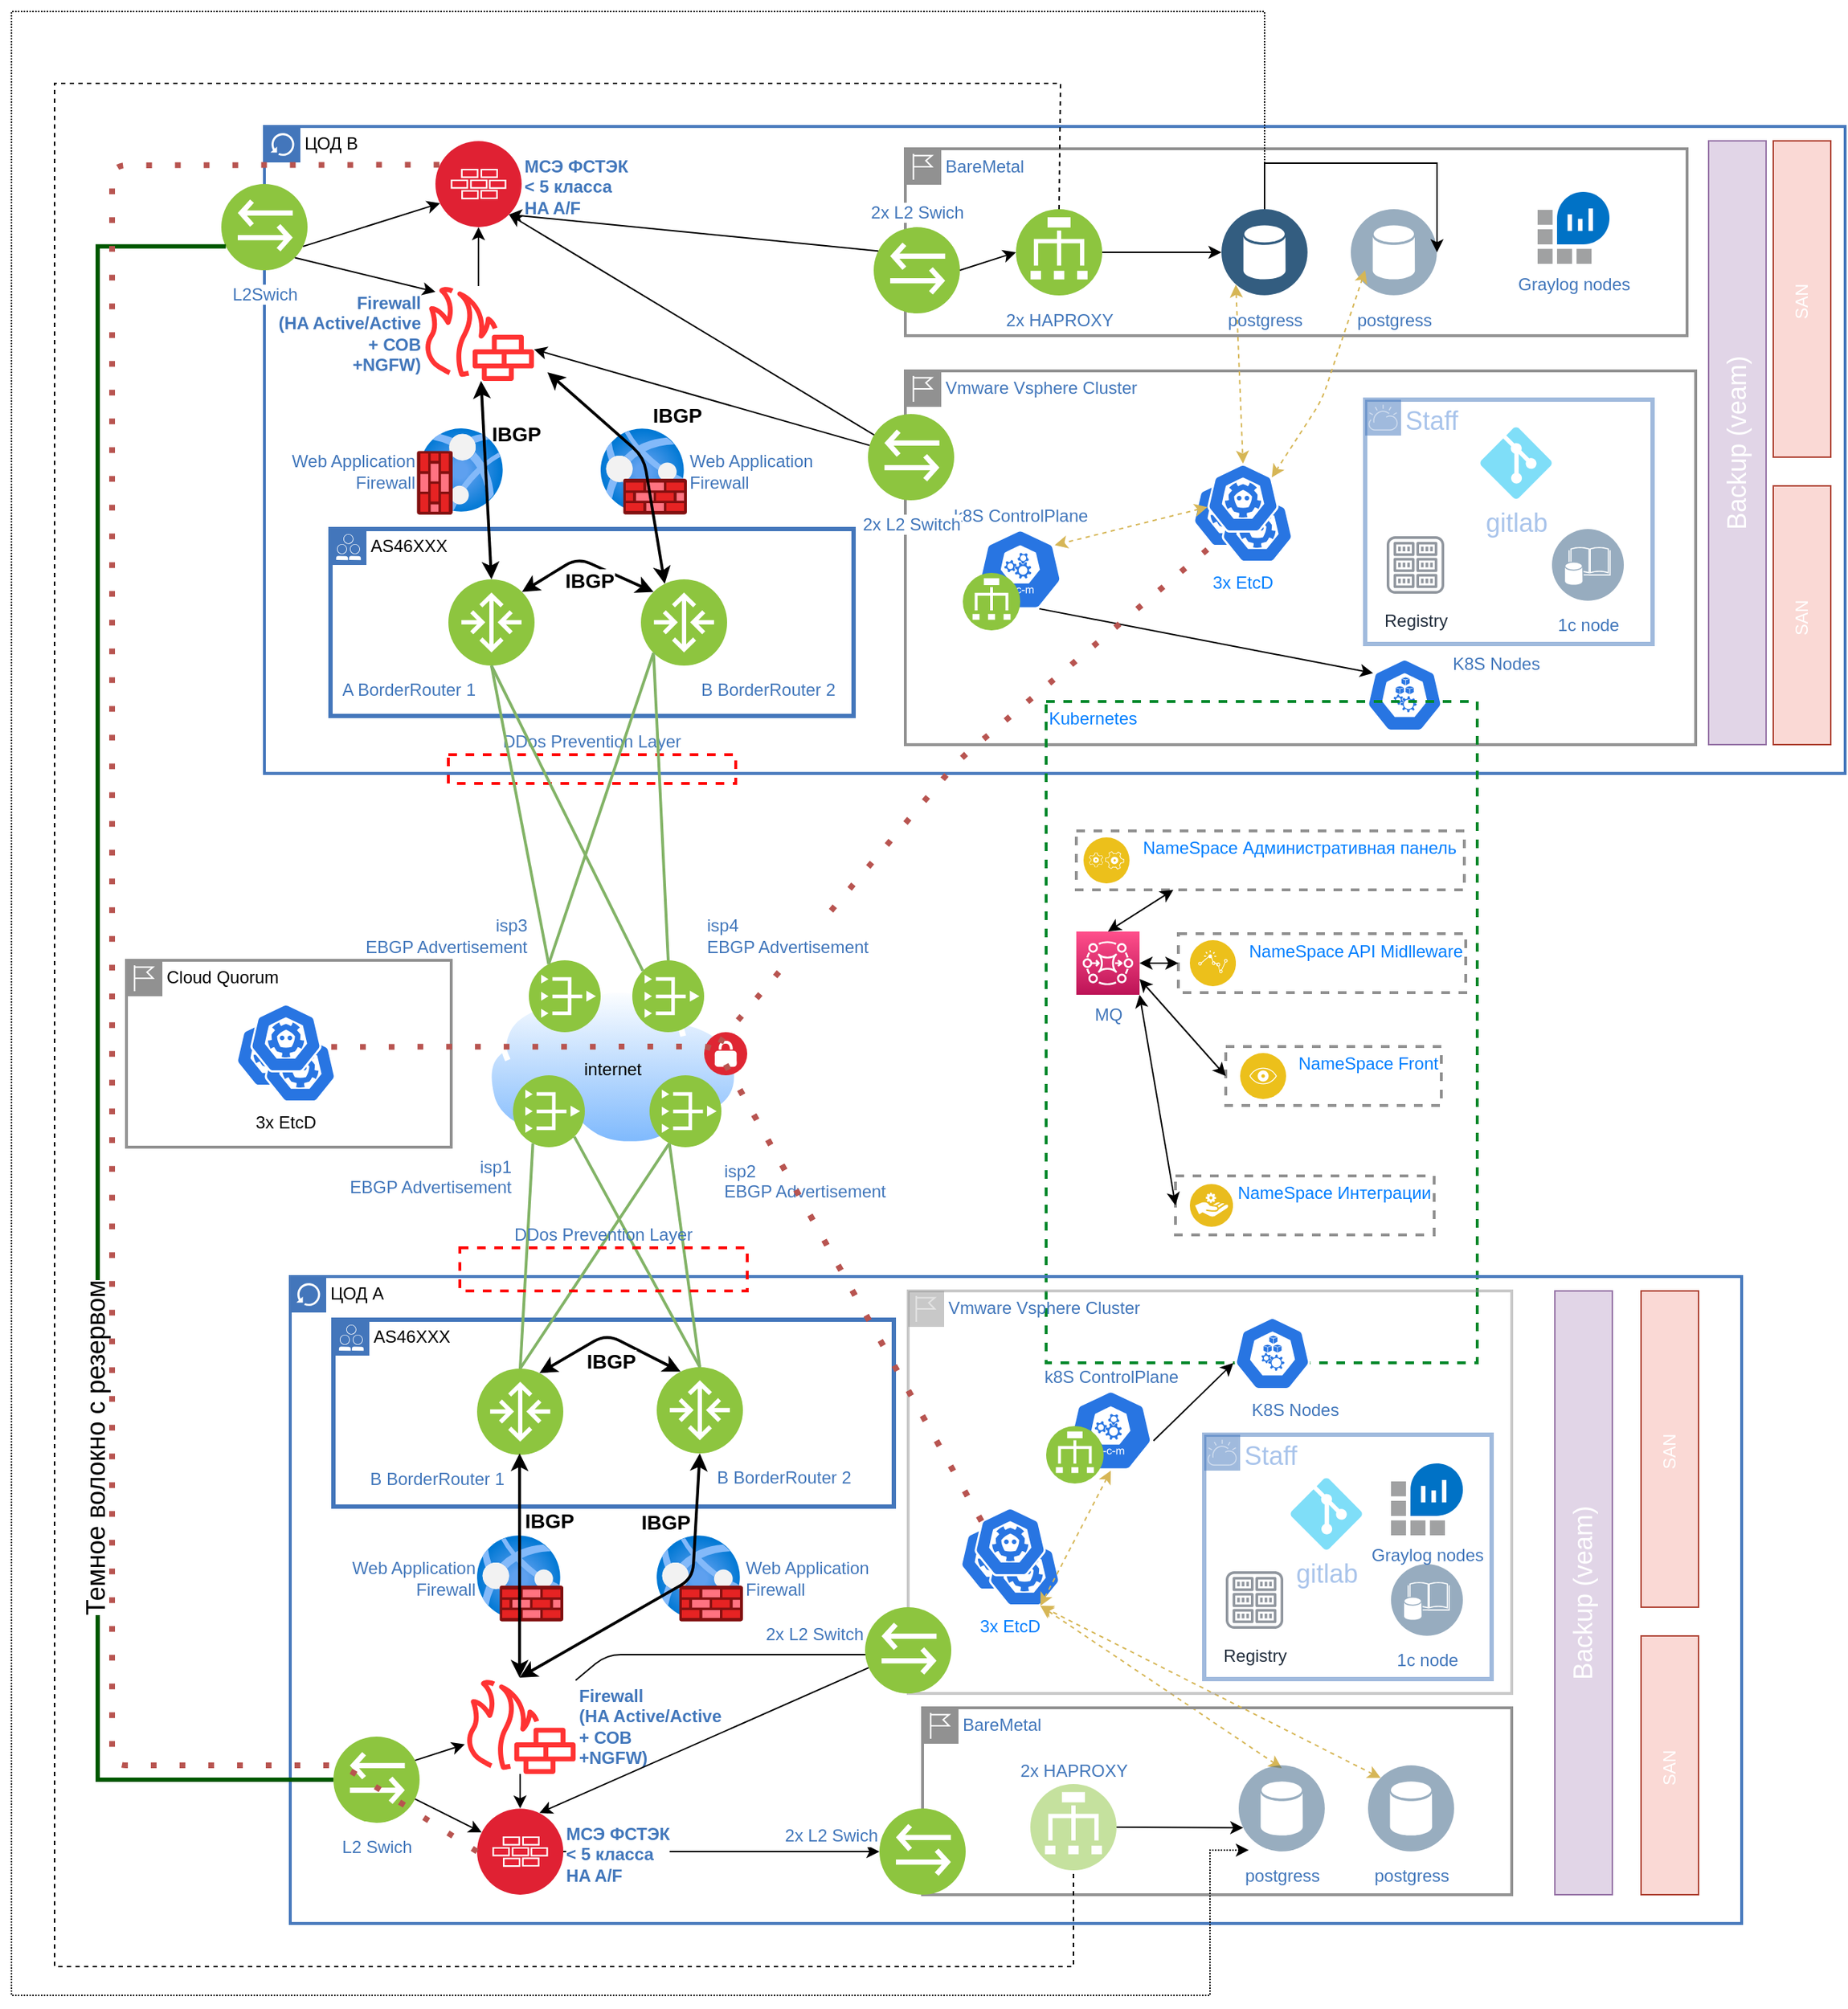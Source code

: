 <mxfile version="15.5.8" type="github">
  <diagram id="0d7cefc2-ccd6-e077-73ed-a8e48b0cddf6" name="Page-1">
    <mxGraphModel dx="2591" dy="1579" grid="1" gridSize="10" guides="1" tooltips="1" connect="1" arrows="1" fold="1" page="1" pageScale="1" pageWidth="1169" pageHeight="827" background="none" math="0" shadow="0">
      <root>
        <mxCell id="0" />
        <mxCell id="1" parent="0" />
        <mxCell id="6p8xgRxyjpAE4VFZ0hzJ-107" value="ЦОД B" style="shape=mxgraph.ibm.box;prType=classic;fontStyle=0;verticalAlign=top;align=left;spacingLeft=32;spacingTop=4;fillColor=none;rounded=0;whiteSpace=wrap;html=1;strokeColor=#4376BB;strokeWidth=2;dashed=0;container=1;spacing=-4;collapsible=0;expand=0;recursiveResize=0;" parent="1" vertex="1">
          <mxGeometry x="-844" y="-440" width="1100" height="450" as="geometry" />
        </mxCell>
        <mxCell id="6p8xgRxyjpAE4VFZ0hzJ-170" value="Web Application&lt;br&gt;Firewall" style="aspect=fixed;html=1;points=[];align=right;image;fontSize=12;image=img/lib/azure2/networking/Web_Application_Firewall_Policies_WAF.svg;labelBackgroundColor=none;labelPosition=left;verticalLabelPosition=middle;verticalAlign=middle;fontColor=#4277BB;direction=south;rotation=0;horizontal=1;" parent="6p8xgRxyjpAE4VFZ0hzJ-107" vertex="1">
          <mxGeometry x="106" y="210" width="60" height="60" as="geometry" />
        </mxCell>
        <mxCell id="6p8xgRxyjpAE4VFZ0hzJ-171" value="Web Application&lt;br&gt;Firewall" style="aspect=fixed;html=1;points=[];align=left;image;fontSize=12;image=img/lib/azure2/networking/Web_Application_Firewall_Policies_WAF.svg;labelBackgroundColor=none;labelPosition=right;verticalLabelPosition=middle;verticalAlign=middle;fontColor=#4277BB;" parent="6p8xgRxyjpAE4VFZ0hzJ-107" vertex="1">
          <mxGeometry x="234" y="210" width="60" height="60" as="geometry" />
        </mxCell>
        <mxCell id="6p8xgRxyjpAE4VFZ0hzJ-185" value="Firewall &lt;br&gt;&lt;div align=&quot;left&quot;&gt;(HA Active/Active&lt;br&gt;&lt;/div&gt;+ СОВ&lt;br&gt;+NGFW)" style="sketch=0;outlineConnect=0;fontColor=#4277BB;gradientColor=none;fillColor=#FF3333;strokeColor=none;dashed=0;verticalLabelPosition=middle;verticalAlign=middle;align=right;html=1;fontSize=12;fontStyle=1;aspect=fixed;pointerEvents=1;shape=mxgraph.aws4.generic_firewall;labelBackgroundColor=none;labelPosition=left;labelBorderColor=none;" parent="6p8xgRxyjpAE4VFZ0hzJ-107" vertex="1">
          <mxGeometry x="110" y="111" width="78" height="66" as="geometry" />
        </mxCell>
        <mxCell id="6p8xgRxyjpAE4VFZ0hzJ-196" value="&lt;div&gt;BareMetal&lt;/div&gt;" style="shape=mxgraph.ibm.box;prType=region;fontStyle=0;verticalAlign=top;align=left;spacingLeft=32;spacingTop=4;fillColor=none;rounded=0;whiteSpace=wrap;html=1;strokeColor=#919191;strokeWidth=2;dashed=0;container=1;spacing=-4;collapsible=0;expand=0;recursiveResize=0;labelBackgroundColor=none;labelBorderColor=none;fontSize=12;fontColor=#4277BB;" parent="6p8xgRxyjpAE4VFZ0hzJ-107" vertex="1">
          <mxGeometry x="446" y="15.5" width="544" height="130" as="geometry" />
        </mxCell>
        <mxCell id="6p8xgRxyjpAE4VFZ0hzJ-205" value="2x L2 Swich" style="aspect=fixed;perimeter=ellipsePerimeter;html=1;align=center;shadow=0;dashed=0;fontColor=#4277BB;labelBackgroundColor=#ffffff;fontSize=12;spacingTop=3;image;image=img/lib/ibm/vpc/Bridge.svg;labelBorderColor=none;fillColor=#FF3333;labelPosition=center;verticalLabelPosition=top;verticalAlign=bottom;spacingBottom=1;" parent="6p8xgRxyjpAE4VFZ0hzJ-196" vertex="1">
          <mxGeometry x="-22" y="54.5" width="60" height="60" as="geometry" />
        </mxCell>
        <mxCell id="6p8xgRxyjpAE4VFZ0hzJ-212" value="postgress" style="aspect=fixed;perimeter=ellipsePerimeter;html=1;align=center;shadow=0;dashed=0;fontColor=#4277BB;labelBackgroundColor=#ffffff;fontSize=12;spacingTop=3;image;image=img/lib/ibm/data/data_services.svg;labelBorderColor=none;fillColor=#FF3333;" parent="6p8xgRxyjpAE4VFZ0hzJ-196" vertex="1">
          <mxGeometry x="220" y="42" width="60" height="60" as="geometry" />
        </mxCell>
        <mxCell id="6p8xgRxyjpAE4VFZ0hzJ-213" value="postgress" style="aspect=fixed;perimeter=ellipsePerimeter;html=1;align=center;shadow=0;dashed=0;fontColor=#4277BB;labelBackgroundColor=none;fontSize=12;spacingTop=3;image;image=img/lib/ibm/data/data_services.svg;labelBorderColor=none;fillColor=#FF3333;fillOpacity=50;" parent="6p8xgRxyjpAE4VFZ0hzJ-196" vertex="1">
          <mxGeometry x="310" y="42" width="60" height="60" as="geometry" />
        </mxCell>
        <mxCell id="6p8xgRxyjpAE4VFZ0hzJ-216" value="" style="edgeStyle=elbowEdgeStyle;rounded=0;elbow=vertical;html=1;labelBackgroundColor=#ffffff;startArrow=none;startFill=0;endArrow=classic;endFill=1;jettySize=auto;orthogonalLoop=1;strokeWidth=1;fontSize=14;fontColor=#4277BB;exitX=0.5;exitY=0;exitDx=0;exitDy=0;entryX=1;entryY=0.5;entryDx=0;entryDy=0;" parent="6p8xgRxyjpAE4VFZ0hzJ-196" source="6p8xgRxyjpAE4VFZ0hzJ-212" target="6p8xgRxyjpAE4VFZ0hzJ-213" edge="1">
          <mxGeometry width="60" height="60" relative="1" as="geometry">
            <mxPoint x="130" y="100" as="sourcePoint" />
            <mxPoint x="190" y="40" as="targetPoint" />
            <Array as="points">
              <mxPoint x="310" y="10" />
              <mxPoint x="310" y="66" />
              <mxPoint x="140" y="74" />
            </Array>
          </mxGeometry>
        </mxCell>
        <mxCell id="6p8xgRxyjpAE4VFZ0hzJ-219" value="2x HAPROXY&lt;br&gt;" style="aspect=fixed;perimeter=ellipsePerimeter;html=1;align=center;shadow=0;dashed=0;fontColor=#4277BB;labelBackgroundColor=#ffffff;fontSize=12;spacingTop=3;image;image=img/lib/ibm/vpc/LoadBalancer.svg;labelBorderColor=none;fillColor=#FF3333;labelPosition=center;verticalLabelPosition=bottom;verticalAlign=top;" parent="6p8xgRxyjpAE4VFZ0hzJ-196" vertex="1">
          <mxGeometry x="77" y="42" width="60" height="60" as="geometry" />
        </mxCell>
        <mxCell id="6p8xgRxyjpAE4VFZ0hzJ-225" value="" style="html=1;labelBackgroundColor=#ffffff;endArrow=classic;endFill=1;endSize=6;jettySize=auto;orthogonalLoop=1;strokeWidth=1;fontSize=14;rounded=1;fontColor=#4277BB;exitX=1;exitY=0.5;exitDx=0;exitDy=0;" parent="6p8xgRxyjpAE4VFZ0hzJ-196" source="6p8xgRxyjpAE4VFZ0hzJ-219" target="6p8xgRxyjpAE4VFZ0hzJ-212" edge="1">
          <mxGeometry width="60" height="60" relative="1" as="geometry">
            <mxPoint x="150" y="110" as="sourcePoint" />
            <mxPoint x="210" y="50" as="targetPoint" />
          </mxGeometry>
        </mxCell>
        <mxCell id="6p8xgRxyjpAE4VFZ0hzJ-256" value="&lt;div&gt;Graylog nodes&lt;br&gt;&lt;/div&gt;&lt;div&gt;&lt;br&gt;&lt;/div&gt;" style="sketch=0;aspect=fixed;html=1;points=[];align=center;image;fontSize=12;image=img/lib/mscae/Log_Analytics_Workspaces.svg;labelBackgroundColor=none;labelBorderColor=none;fontColor=#4277BB;fillColor=#FF3333;" parent="6p8xgRxyjpAE4VFZ0hzJ-196" vertex="1">
          <mxGeometry x="440" y="30" width="50" height="50" as="geometry" />
        </mxCell>
        <mxCell id="-gKK_vYM5Vyb-7ASLsTq-7" value="" style="html=1;labelBackgroundColor=#ffffff;endArrow=classic;endFill=1;endSize=6;jettySize=auto;orthogonalLoop=1;strokeWidth=1;fontSize=14;rounded=1;fontColor=#4277BB;exitX=1;exitY=0.5;exitDx=0;exitDy=0;entryX=0;entryY=0.5;entryDx=0;entryDy=0;" edge="1" parent="6p8xgRxyjpAE4VFZ0hzJ-196" source="6p8xgRxyjpAE4VFZ0hzJ-205" target="6p8xgRxyjpAE4VFZ0hzJ-219">
          <mxGeometry width="60" height="60" relative="1" as="geometry">
            <mxPoint x="150" y="110" as="sourcePoint" />
            <mxPoint x="210" y="50" as="targetPoint" />
          </mxGeometry>
        </mxCell>
        <mxCell id="6p8xgRxyjpAE4VFZ0hzJ-258" value="Backup (veam)" style="rounded=0;whiteSpace=wrap;html=1;labelBackgroundColor=none;labelBorderColor=none;fontSize=18;fillColor=#e1d5e7;align=center;strokeColor=#9673a6;fontColor=#FFFFFF;direction=east;horizontal=0;" parent="6p8xgRxyjpAE4VFZ0hzJ-107" vertex="1">
          <mxGeometry x="1005" y="10" width="40" height="420" as="geometry" />
        </mxCell>
        <mxCell id="6p8xgRxyjpAE4VFZ0hzJ-259" value="SAN&amp;nbsp; " style="rounded=0;whiteSpace=wrap;html=1;labelBackgroundColor=none;labelBorderColor=none;fontSize=12;fillColor=#fad9d5;align=center;strokeColor=#ae4132;horizontal=0;fontColor=#FFFFFF;" parent="6p8xgRxyjpAE4VFZ0hzJ-107" vertex="1">
          <mxGeometry x="1050" y="10" width="40" height="220" as="geometry" />
        </mxCell>
        <mxCell id="6p8xgRxyjpAE4VFZ0hzJ-260" value="SAN&amp;nbsp; " style="rounded=0;whiteSpace=wrap;html=1;labelBackgroundColor=none;labelBorderColor=none;fontSize=12;fillColor=#fad9d5;align=center;strokeColor=#ae4132;horizontal=0;fontColor=#FFFFFF;" parent="6p8xgRxyjpAE4VFZ0hzJ-107" vertex="1">
          <mxGeometry x="1050" y="250" width="40" height="180" as="geometry" />
        </mxCell>
        <mxCell id="6p8xgRxyjpAE4VFZ0hzJ-334" value="L2Swich" style="aspect=fixed;perimeter=ellipsePerimeter;html=1;align=center;shadow=0;dashed=0;fontColor=#4277BB;labelBackgroundColor=#ffffff;fontSize=12;spacingTop=3;image;image=img/lib/ibm/vpc/Bridge.svg;labelBorderColor=none;fillColor=#FF99FF;" parent="6p8xgRxyjpAE4VFZ0hzJ-107" vertex="1">
          <mxGeometry x="-30" y="40" width="60" height="60" as="geometry" />
        </mxCell>
        <mxCell id="6p8xgRxyjpAE4VFZ0hzJ-335" value="" style="html=1;labelBackgroundColor=#ffffff;endArrow=classic;endFill=1;endSize=6;jettySize=auto;orthogonalLoop=1;strokeWidth=1;fontSize=14;rounded=1;fontColor=#009900;curved=1;exitX=1;exitY=1;exitDx=0;exitDy=0;entryX=0.111;entryY=0.061;entryDx=0;entryDy=0;entryPerimeter=0;" parent="6p8xgRxyjpAE4VFZ0hzJ-107" source="6p8xgRxyjpAE4VFZ0hzJ-334" target="6p8xgRxyjpAE4VFZ0hzJ-185" edge="1">
          <mxGeometry width="60" height="60" relative="1" as="geometry">
            <mxPoint x="-70" y="537" as="sourcePoint" />
            <mxPoint x="-10" y="477" as="targetPoint" />
          </mxGeometry>
        </mxCell>
        <mxCell id="6p8xgRxyjpAE4VFZ0hzJ-195" value="Vmware Vsphere Cluster" style="shape=mxgraph.ibm.box;prType=region;fontStyle=0;verticalAlign=top;align=left;spacingLeft=32;spacingTop=4;fillColor=none;rounded=0;whiteSpace=wrap;html=1;strokeColor=#919191;strokeWidth=2;dashed=0;container=1;spacing=-4;collapsible=0;expand=0;recursiveResize=0;labelBackgroundColor=none;labelBorderColor=none;fontSize=12;fontColor=#4277BB;" parent="6p8xgRxyjpAE4VFZ0hzJ-107" vertex="1">
          <mxGeometry x="446" y="170" width="550" height="260" as="geometry" />
        </mxCell>
        <mxCell id="6p8xgRxyjpAE4VFZ0hzJ-234" value="" style="html=1;labelBackgroundColor=#ffffff;endArrow=classic;endFill=1;endSize=6;jettySize=auto;orthogonalLoop=1;strokeWidth=1;fontSize=14;rounded=1;fontColor=#007FFF;exitX=0.72;exitY=0.99;exitDx=0;exitDy=0;exitPerimeter=0;entryX=0.1;entryY=0.2;entryDx=0;entryDy=0;entryPerimeter=0;" parent="6p8xgRxyjpAE4VFZ0hzJ-195" source="6p8xgRxyjpAE4VFZ0hzJ-230" target="6p8xgRxyjpAE4VFZ0hzJ-231" edge="1">
          <mxGeometry width="60" height="60" relative="1" as="geometry">
            <mxPoint x="80" y="130" as="sourcePoint" />
            <mxPoint x="140" y="70" as="targetPoint" />
          </mxGeometry>
        </mxCell>
        <mxCell id="6p8xgRxyjpAE4VFZ0hzJ-231" value="K8S Nodes" style="sketch=0;html=1;dashed=0;whitespace=wrap;fillColor=#2875E2;strokeColor=#ffffff;points=[[0.005,0.63,0],[0.1,0.2,0],[0.9,0.2,0],[0.5,0,0],[0.995,0.63,0],[0.72,0.99,0],[0.5,1,0],[0.28,0.99,0]];shape=mxgraph.kubernetes.icon;prIcon=node;labelBackgroundColor=none;labelBorderColor=none;fontSize=12;fontColor=#4277BB;align=left;labelPosition=right;verticalLabelPosition=top;verticalAlign=bottom;spacingLeft=0;spacingBottom=-17;spacingRight=30;spacing=6;" parent="6p8xgRxyjpAE4VFZ0hzJ-195" vertex="1">
          <mxGeometry x="320" y="200" width="55" height="51" as="geometry" />
        </mxCell>
        <mxCell id="6p8xgRxyjpAE4VFZ0hzJ-284" value="Kubernetes" style="fontStyle=0;verticalAlign=top;align=left;spacingTop=-2;fillColor=none;rounded=0;whiteSpace=wrap;html=1;strokeColor=#00882B;strokeWidth=2;dashed=1;container=1;collapsible=0;expand=0;recursiveResize=0;labelBackgroundColor=none;labelBorderColor=none;fontSize=12;fontColor=#007FFF;" parent="6p8xgRxyjpAE4VFZ0hzJ-195" vertex="1">
          <mxGeometry x="98" y="230" width="300" height="460" as="geometry" />
        </mxCell>
        <mxCell id="6p8xgRxyjpAE4VFZ0hzJ-285" value="NameSpace Административная панель&amp;nbsp; " style="fontStyle=0;verticalAlign=top;align=right;spacingTop=-2;fillColor=none;rounded=0;whiteSpace=wrap;html=1;strokeColor=#919191;strokeWidth=2;dashed=1;container=1;collapsible=0;expand=0;recursiveResize=0;labelBackgroundColor=none;labelBorderColor=none;fontSize=12;fontColor=#007FFF;" parent="6p8xgRxyjpAE4VFZ0hzJ-284" vertex="1">
          <mxGeometry x="21" y="90" width="270" height="41" as="geometry" />
        </mxCell>
        <mxCell id="6p8xgRxyjpAE4VFZ0hzJ-286" value="" style="aspect=fixed;perimeter=ellipsePerimeter;html=1;align=center;shadow=0;dashed=0;fontColor=#4277BB;labelBackgroundColor=#ffffff;fontSize=12;spacingTop=3;image;image=img/lib/ibm/applications/application_logic.svg;labelBorderColor=none;fillColor=#FF3333;" parent="6p8xgRxyjpAE4VFZ0hzJ-285" vertex="1">
          <mxGeometry x="5" y="4.5" width="32" height="32" as="geometry" />
        </mxCell>
        <mxCell id="6p8xgRxyjpAE4VFZ0hzJ-287" value="NameSpace API Midlleware " style="fontStyle=0;verticalAlign=top;align=right;spacingTop=-2;fillColor=none;rounded=0;whiteSpace=wrap;html=1;strokeColor=#919191;strokeWidth=2;dashed=1;container=1;collapsible=0;expand=0;recursiveResize=0;labelBackgroundColor=none;labelBorderColor=none;fontSize=12;fontColor=#007FFF;" parent="6p8xgRxyjpAE4VFZ0hzJ-284" vertex="1">
          <mxGeometry x="92" y="161.5" width="200" height="41" as="geometry" />
        </mxCell>
        <mxCell id="6p8xgRxyjpAE4VFZ0hzJ-288" value="" style="aspect=fixed;perimeter=ellipsePerimeter;html=1;align=center;shadow=0;dashed=0;fontColor=#4277BB;labelBackgroundColor=#ffffff;fontSize=12;spacingTop=3;image;image=img/lib/ibm/applications/actionable_insight.svg;labelBorderColor=none;fillColor=#FF3333;" parent="6p8xgRxyjpAE4VFZ0hzJ-287" vertex="1">
          <mxGeometry x="8" y="4.5" width="32" height="32" as="geometry" />
        </mxCell>
        <mxCell id="6p8xgRxyjpAE4VFZ0hzJ-289" value="NameSpace Front " style="fontStyle=0;verticalAlign=top;align=right;spacingTop=-2;fillColor=none;rounded=0;whiteSpace=wrap;html=1;strokeColor=#919191;strokeWidth=2;dashed=1;container=1;collapsible=0;expand=0;recursiveResize=0;labelBackgroundColor=none;labelBorderColor=none;fontSize=12;fontColor=#007FFF;" parent="6p8xgRxyjpAE4VFZ0hzJ-284" vertex="1">
          <mxGeometry x="125" y="240" width="150" height="41" as="geometry" />
        </mxCell>
        <mxCell id="6p8xgRxyjpAE4VFZ0hzJ-290" value="" style="aspect=fixed;perimeter=ellipsePerimeter;html=1;align=center;shadow=0;dashed=0;fontColor=#4277BB;labelBackgroundColor=#ffffff;fontSize=12;spacingTop=3;image;image=img/lib/ibm/applications/visualization.svg;labelBorderColor=none;fillColor=#FF3333;" parent="6p8xgRxyjpAE4VFZ0hzJ-289" vertex="1">
          <mxGeometry x="10" y="4.5" width="32" height="32" as="geometry" />
        </mxCell>
        <mxCell id="6p8xgRxyjpAE4VFZ0hzJ-291" value="NameSpace Интеграции" style="fontStyle=0;verticalAlign=top;align=right;spacingTop=-2;fillColor=none;rounded=0;whiteSpace=wrap;html=1;strokeColor=#919191;strokeWidth=2;dashed=1;container=1;collapsible=0;expand=0;recursiveResize=0;labelBackgroundColor=none;labelBorderColor=none;fontSize=12;fontColor=#007FFF;" parent="6p8xgRxyjpAE4VFZ0hzJ-284" vertex="1">
          <mxGeometry x="90" y="330" width="180" height="41" as="geometry" />
        </mxCell>
        <mxCell id="6p8xgRxyjpAE4VFZ0hzJ-292" value="" style="aspect=fixed;perimeter=ellipsePerimeter;html=1;align=center;shadow=0;dashed=0;fontColor=#4277BB;labelBackgroundColor=#ffffff;fontSize=12;spacingTop=3;image;image=img/lib/ibm/applications/service_broker.svg;labelBorderColor=none;fillColor=#FF3333;" parent="6p8xgRxyjpAE4VFZ0hzJ-291" vertex="1">
          <mxGeometry x="10" y="5.5" width="30" height="30" as="geometry" />
        </mxCell>
        <mxCell id="6p8xgRxyjpAE4VFZ0hzJ-294" value="MQ" style="sketch=0;points=[[0,0,0],[0.25,0,0],[0.5,0,0],[0.75,0,0],[1,0,0],[0,1,0],[0.25,1,0],[0.5,1,0],[0.75,1,0],[1,1,0],[0,0.25,0],[0,0.5,0],[0,0.75,0],[1,0.25,0],[1,0.5,0],[1,0.75,0]];outlineConnect=0;fontColor=#4277BB;gradientColor=#FF4F8B;gradientDirection=north;fillColor=#BC1356;strokeColor=#ffffff;dashed=0;verticalLabelPosition=bottom;verticalAlign=top;align=center;html=1;fontSize=12;fontStyle=0;aspect=fixed;shape=mxgraph.aws4.resourceIcon;resIcon=mxgraph.aws4.mq;labelBackgroundColor=none;labelBorderColor=none;" parent="6p8xgRxyjpAE4VFZ0hzJ-284" vertex="1">
          <mxGeometry x="21" y="160" width="44" height="44" as="geometry" />
        </mxCell>
        <mxCell id="6p8xgRxyjpAE4VFZ0hzJ-295" value="" style="endArrow=classic;startArrow=classic;html=1;rounded=1;labelBackgroundColor=none;fontSize=12;fontColor=#4277BB;strokeWidth=1;exitX=1;exitY=0.5;exitDx=0;exitDy=0;exitPerimeter=0;entryX=0;entryY=0.5;entryDx=0;entryDy=0;" parent="6p8xgRxyjpAE4VFZ0hzJ-284" source="6p8xgRxyjpAE4VFZ0hzJ-294" target="6p8xgRxyjpAE4VFZ0hzJ-287" edge="1">
          <mxGeometry width="50" height="50" relative="1" as="geometry">
            <mxPoint x="30" y="120" as="sourcePoint" />
            <mxPoint x="80" y="70" as="targetPoint" />
          </mxGeometry>
        </mxCell>
        <mxCell id="6p8xgRxyjpAE4VFZ0hzJ-296" value="" style="endArrow=classic;startArrow=classic;html=1;rounded=1;labelBackgroundColor=none;fontSize=12;fontColor=#4277BB;strokeWidth=1;entryX=0;entryY=0.5;entryDx=0;entryDy=0;exitX=1;exitY=0.75;exitDx=0;exitDy=0;exitPerimeter=0;" parent="6p8xgRxyjpAE4VFZ0hzJ-284" source="6p8xgRxyjpAE4VFZ0hzJ-294" target="6p8xgRxyjpAE4VFZ0hzJ-289" edge="1">
          <mxGeometry width="50" height="50" relative="1" as="geometry">
            <mxPoint x="40" y="240" as="sourcePoint" />
            <mxPoint x="90" y="190" as="targetPoint" />
          </mxGeometry>
        </mxCell>
        <mxCell id="6p8xgRxyjpAE4VFZ0hzJ-297" value="" style="endArrow=classic;startArrow=classic;html=1;rounded=1;labelBackgroundColor=none;fontSize=12;fontColor=#4277BB;strokeWidth=1;entryX=0;entryY=0.5;entryDx=0;entryDy=0;exitX=1;exitY=1;exitDx=0;exitDy=0;exitPerimeter=0;" parent="6p8xgRxyjpAE4VFZ0hzJ-284" source="6p8xgRxyjpAE4VFZ0hzJ-294" target="6p8xgRxyjpAE4VFZ0hzJ-291" edge="1">
          <mxGeometry width="50" height="50" relative="1" as="geometry">
            <mxPoint x="30" y="230" as="sourcePoint" />
            <mxPoint x="80" y="180" as="targetPoint" />
          </mxGeometry>
        </mxCell>
        <mxCell id="6p8xgRxyjpAE4VFZ0hzJ-391" value="" style="html=1;labelBackgroundColor=#ffffff;startArrow=classic;startFill=1;startSize=6;endArrow=classic;endFill=1;endSize=6;jettySize=auto;orthogonalLoop=1;strokeWidth=1;fontSize=14;rounded=1;fontColor=#000000;entryX=0.25;entryY=1;entryDx=0;entryDy=0;exitX=0.5;exitY=0;exitDx=0;exitDy=0;exitPerimeter=0;" parent="6p8xgRxyjpAE4VFZ0hzJ-284" source="6p8xgRxyjpAE4VFZ0hzJ-294" target="6p8xgRxyjpAE4VFZ0hzJ-285" edge="1">
          <mxGeometry width="60" height="60" relative="1" as="geometry">
            <mxPoint x="-90" y="400" as="sourcePoint" />
            <mxPoint x="-30" y="340" as="targetPoint" />
          </mxGeometry>
        </mxCell>
        <mxCell id="6p8xgRxyjpAE4VFZ0hzJ-365" value="" style="group" parent="6p8xgRxyjpAE4VFZ0hzJ-195" vertex="1" connectable="0">
          <mxGeometry x="40" y="110" width="70" height="70.5" as="geometry" />
        </mxCell>
        <mxCell id="6p8xgRxyjpAE4VFZ0hzJ-230" value="k8S ControlPlane" style="sketch=0;html=1;dashed=0;whitespace=wrap;fillColor=#2875E2;strokeColor=#ffffff;points=[[0.005,0.63,0],[0.1,0.2,0],[0.9,0.2,0],[0.5,0,0],[0.995,0.63,0],[0.72,0.99,0],[0.5,1,0],[0.28,0.99,0]];shape=mxgraph.kubernetes.icon;prIcon=c_c_m;labelBackgroundColor=none;labelBorderColor=none;fontSize=12;fontColor=#4277BB;align=center;labelPosition=center;verticalLabelPosition=top;verticalAlign=bottom;" parent="6p8xgRxyjpAE4VFZ0hzJ-365" vertex="1">
          <mxGeometry x="10" width="60" height="56" as="geometry" />
        </mxCell>
        <mxCell id="6p8xgRxyjpAE4VFZ0hzJ-326" value="" style="aspect=fixed;perimeter=ellipsePerimeter;html=1;align=center;shadow=0;dashed=0;fontColor=#4277BB;labelBackgroundColor=#ffffff;fontSize=12;spacingTop=3;image;image=img/lib/ibm/vpc/LoadBalancer.svg;labelBorderColor=none;fillColor=#FF3333;labelPosition=center;verticalLabelPosition=top;verticalAlign=bottom;" parent="6p8xgRxyjpAE4VFZ0hzJ-365" vertex="1">
          <mxGeometry y="30.5" width="40" height="40" as="geometry" />
        </mxCell>
        <mxCell id="6p8xgRxyjpAE4VFZ0hzJ-377" value="Staff" style="shape=mxgraph.ibm.box;prType=cloud;fontStyle=0;verticalAlign=top;align=left;spacingLeft=32;spacingTop=4;fillColor=none;rounded=0;whiteSpace=wrap;html=1;strokeColor=#4376BB;strokeWidth=3;dashed=0;container=1;spacing=-4;collapsible=0;expand=0;recursiveResize=0;labelBackgroundColor=none;labelBorderColor=none;fontSize=18;fontColor=#A9C4EB;opacity=50;" parent="6p8xgRxyjpAE4VFZ0hzJ-195" vertex="1">
          <mxGeometry x="320" y="20" width="200" height="170" as="geometry" />
        </mxCell>
        <mxCell id="6p8xgRxyjpAE4VFZ0hzJ-378" value="Registry" style="sketch=0;outlineConnect=0;fontColor=#232F3E;gradientColor=none;strokeColor=#232F3E;fillColor=#ffffff;dashed=0;verticalLabelPosition=bottom;verticalAlign=top;align=center;html=1;fontSize=12;fontStyle=0;aspect=fixed;shape=mxgraph.aws4.resourceIcon;resIcon=mxgraph.aws4.registry;labelBackgroundColor=none;labelBorderColor=none;opacity=50;" parent="6p8xgRxyjpAE4VFZ0hzJ-377" vertex="1">
          <mxGeometry x="10" y="90" width="50" height="50" as="geometry" />
        </mxCell>
        <mxCell id="6p8xgRxyjpAE4VFZ0hzJ-379" value="gitlab" style="verticalLabelPosition=bottom;html=1;verticalAlign=top;align=center;strokeColor=none;fillColor=#00BEF2;shape=mxgraph.azure.git_repository;labelBackgroundColor=none;labelBorderColor=none;fontSize=18;fontColor=#A9C4EB;opacity=50;" parent="6p8xgRxyjpAE4VFZ0hzJ-377" vertex="1">
          <mxGeometry x="80" y="19" width="50" height="50" as="geometry" />
        </mxCell>
        <mxCell id="6p8xgRxyjpAE4VFZ0hzJ-380" value="1c node" style="aspect=fixed;perimeter=ellipsePerimeter;html=1;align=center;shadow=0;dashed=0;fontColor=#4277BB;labelBackgroundColor=#ffffff;fontSize=12;spacingTop=3;image;image=img/lib/ibm/data/enterprise_data.svg;labelBorderColor=none;fillColor=#A9C4EB;opacity=50;" parent="6p8xgRxyjpAE4VFZ0hzJ-377" vertex="1">
          <mxGeometry x="130" y="90" width="50" height="50" as="geometry" />
        </mxCell>
        <mxCell id="6p8xgRxyjpAE4VFZ0hzJ-208" value="3x EtcD" style="group;labelPadding=300;labelPosition=center;verticalLabelPosition=bottom;align=center;verticalAlign=top;fontColor=#007FFF;" parent="6p8xgRxyjpAE4VFZ0hzJ-195" vertex="1" connectable="0">
          <mxGeometry x="200" y="64.5" width="70" height="69" as="geometry" />
        </mxCell>
        <mxCell id="6p8xgRxyjpAE4VFZ0hzJ-209" value="" style="sketch=0;html=1;dashed=0;whitespace=wrap;fillColor=#2875E2;strokeColor=#ffffff;points=[[0.005,0.63,0],[0.1,0.2,0],[0.9,0.2,0],[0.5,0,0],[0.995,0.63,0],[0.72,0.99,0],[0.5,1,0],[0.28,0.99,0]];shape=mxgraph.kubernetes.icon;prIcon=etcd" parent="6p8xgRxyjpAE4VFZ0hzJ-208" vertex="1">
          <mxGeometry y="10" width="50" height="48" as="geometry" />
        </mxCell>
        <mxCell id="6p8xgRxyjpAE4VFZ0hzJ-210" value="" style="sketch=0;html=1;dashed=0;whitespace=wrap;fillColor=#2875E2;strokeColor=#ffffff;points=[[0.005,0.63,0],[0.1,0.2,0],[0.9,0.2,0],[0.5,0,0],[0.995,0.63,0],[0.72,0.99,0],[0.5,1,0],[0.28,0.99,0]];shape=mxgraph.kubernetes.icon;prIcon=etcd" parent="6p8xgRxyjpAE4VFZ0hzJ-208" vertex="1">
          <mxGeometry x="20" y="21" width="50" height="48" as="geometry" />
        </mxCell>
        <mxCell id="6p8xgRxyjpAE4VFZ0hzJ-211" value="" style="sketch=0;html=1;dashed=0;whitespace=wrap;fillColor=#2875E2;strokeColor=#ffffff;points=[[0.005,0.63,0],[0.1,0.2,0],[0.9,0.2,0],[0.5,0,0],[0.995,0.63,0],[0.72,0.99,0],[0.5,1,0],[0.28,0.99,0]];shape=mxgraph.kubernetes.icon;prIcon=etcd" parent="6p8xgRxyjpAE4VFZ0hzJ-208" vertex="1">
          <mxGeometry x="10" width="50" height="48" as="geometry" />
        </mxCell>
        <mxCell id="6p8xgRxyjpAE4VFZ0hzJ-399" value="" style="html=1;labelBackgroundColor=#ffffff;startArrow=classic;startFill=1;startSize=6;endArrow=classic;endFill=1;endSize=6;jettySize=auto;orthogonalLoop=1;strokeWidth=1;dashed=1;fontSize=14;rounded=1;fontColor=#4277BB;fillColor=#fff2cc;strokeColor=#d6b656;entryX=0.9;entryY=0.2;entryDx=0;entryDy=0;entryPerimeter=0;exitX=0.005;exitY=0.63;exitDx=0;exitDy=0;exitPerimeter=0;" parent="6p8xgRxyjpAE4VFZ0hzJ-195" source="6p8xgRxyjpAE4VFZ0hzJ-211" target="6p8xgRxyjpAE4VFZ0hzJ-230" edge="1">
          <mxGeometry width="60" height="60" relative="1" as="geometry">
            <mxPoint x="230" y="-60" as="sourcePoint" />
            <mxPoint x="300" y="188.5" as="targetPoint" />
          </mxGeometry>
        </mxCell>
        <mxCell id="6p8xgRxyjpAE4VFZ0hzJ-224" value="" style="html=1;labelBackgroundColor=#ffffff;startArrow=classic;startFill=1;startSize=6;endArrow=classic;endFill=1;endSize=6;jettySize=auto;orthogonalLoop=1;strokeWidth=1;dashed=1;fontSize=14;rounded=1;fontColor=#4277BB;fillColor=#fff2cc;strokeColor=#d6b656;entryX=0.9;entryY=0.2;entryDx=0;entryDy=0;entryPerimeter=0;" parent="6p8xgRxyjpAE4VFZ0hzJ-107" target="6p8xgRxyjpAE4VFZ0hzJ-211" edge="1">
          <mxGeometry width="60" height="60" relative="1" as="geometry">
            <mxPoint x="766" y="100" as="sourcePoint" />
            <mxPoint x="746" y="348.5" as="targetPoint" />
            <Array as="points">
              <mxPoint x="736" y="190" />
            </Array>
          </mxGeometry>
        </mxCell>
        <mxCell id="6p8xgRxyjpAE4VFZ0hzJ-223" value="" style="html=1;labelBackgroundColor=#ffffff;startArrow=classic;startFill=1;startSize=6;endArrow=classic;endFill=1;endSize=6;jettySize=auto;orthogonalLoop=1;strokeWidth=1;dashed=1;fontSize=14;rounded=1;fontColor=#4277BB;fillColor=#fff2cc;strokeColor=#d6b656;entryX=0.5;entryY=0;entryDx=0;entryDy=0;entryPerimeter=0;" parent="6p8xgRxyjpAE4VFZ0hzJ-107" target="6p8xgRxyjpAE4VFZ0hzJ-211" edge="1">
          <mxGeometry width="60" height="60" relative="1" as="geometry">
            <mxPoint x="676" y="110" as="sourcePoint" />
            <mxPoint x="746" y="358.5" as="targetPoint" />
            <Array as="points">
              <mxPoint x="676" y="110" />
            </Array>
          </mxGeometry>
        </mxCell>
        <mxCell id="6p8xgRxyjpAE4VFZ0hzJ-203" value="2x L2 Switch" style="aspect=fixed;perimeter=ellipsePerimeter;html=1;align=center;shadow=0;dashed=0;fontColor=#4277BB;labelBackgroundColor=#ffffff;fontSize=12;spacingTop=3;image;image=img/lib/ibm/vpc/Bridge.svg;labelBorderColor=none;fillColor=#FF3333;labelPosition=center;verticalLabelPosition=bottom;verticalAlign=top;spacingBottom=25;" parent="6p8xgRxyjpAE4VFZ0hzJ-107" vertex="1">
          <mxGeometry x="420" y="200" width="60" height="60" as="geometry" />
        </mxCell>
        <mxCell id="6p8xgRxyjpAE4VFZ0hzJ-193" value="МСЭ ФСТЭК&lt;br&gt;&amp;lt; 5 класса&lt;br&gt;&lt;div&gt;HA A/F&lt;/div&gt;" style="aspect=fixed;perimeter=ellipsePerimeter;html=1;align=left;shadow=0;dashed=0;fontColor=#4277BB;labelBackgroundColor=#ffffff;fontSize=12;spacingTop=3;image;image=img/lib/ibm/security/firewall.svg;labelBorderColor=none;fillColor=#FF3333;labelPosition=right;verticalLabelPosition=middle;verticalAlign=middle;fontStyle=1" parent="6p8xgRxyjpAE4VFZ0hzJ-107" vertex="1">
          <mxGeometry x="119" y="10" width="60" height="60" as="geometry" />
        </mxCell>
        <mxCell id="6p8xgRxyjpAE4VFZ0hzJ-339" value="" style="html=1;labelBackgroundColor=#ffffff;endArrow=classic;endFill=1;endSize=6;jettySize=auto;orthogonalLoop=1;strokeWidth=1;fontSize=14;rounded=1;fontColor=#009900;curved=1;exitX=1;exitY=0.75;exitDx=0;exitDy=0;entryX=0;entryY=0.75;entryDx=0;entryDy=0;" parent="6p8xgRxyjpAE4VFZ0hzJ-107" source="6p8xgRxyjpAE4VFZ0hzJ-334" target="6p8xgRxyjpAE4VFZ0hzJ-193" edge="1">
          <mxGeometry width="60" height="60" relative="1" as="geometry">
            <mxPoint x="-740" y="730" as="sourcePoint" />
            <mxPoint x="-650" y="670" as="targetPoint" />
          </mxGeometry>
        </mxCell>
        <mxCell id="6p8xgRxyjpAE4VFZ0hzJ-194" value="" style="edgeStyle=orthogonalEdgeStyle;rounded=1;orthogonalLoop=1;jettySize=auto;html=1;labelBackgroundColor=none;fontSize=12;fontColor=#4277BB;strokeWidth=1;" parent="6p8xgRxyjpAE4VFZ0hzJ-107" source="6p8xgRxyjpAE4VFZ0hzJ-185" target="6p8xgRxyjpAE4VFZ0hzJ-193" edge="1">
          <mxGeometry relative="1" as="geometry" />
        </mxCell>
        <mxCell id="6p8xgRxyjpAE4VFZ0hzJ-201" value="" style="html=1;labelBackgroundColor=#ffffff;endArrow=classic;endFill=1;endSize=6;jettySize=auto;orthogonalLoop=1;strokeWidth=1;fontSize=14;rounded=1;fontColor=#4277BB;entryX=1;entryY=1;entryDx=0;entryDy=0;" parent="6p8xgRxyjpAE4VFZ0hzJ-107" source="6p8xgRxyjpAE4VFZ0hzJ-203" target="6p8xgRxyjpAE4VFZ0hzJ-193" edge="1">
          <mxGeometry width="60" height="60" relative="1" as="geometry">
            <mxPoint y="410" as="sourcePoint" />
            <mxPoint x="419" y="280" as="targetPoint" />
          </mxGeometry>
        </mxCell>
        <mxCell id="6p8xgRxyjpAE4VFZ0hzJ-145" value="AS46XXX" style="shape=mxgraph.ibm.box;prType=public;fontStyle=0;verticalAlign=top;align=left;spacingLeft=32;spacingTop=4;fillColor=none;rounded=0;whiteSpace=wrap;html=1;strokeColor=#4376BB;strokeWidth=3;dashed=0;container=1;spacing=-4;collapsible=0;expand=0;recursiveResize=0;labelBackgroundColor=none;" parent="6p8xgRxyjpAE4VFZ0hzJ-107" vertex="1">
          <mxGeometry x="46" y="280" width="364" height="130" as="geometry" />
        </mxCell>
        <mxCell id="6p8xgRxyjpAE4VFZ0hzJ-127" value="B BorderRouter 2" style="aspect=fixed;perimeter=ellipsePerimeter;html=1;align=left;shadow=0;dashed=0;fontColor=#4277BB;labelBackgroundColor=#ffffff;fontSize=12;spacingTop=3;image;image=img/lib/ibm/vpc/Router.svg;labelPosition=right;verticalLabelPosition=bottom;verticalAlign=top;spacingLeft=-20;" parent="6p8xgRxyjpAE4VFZ0hzJ-145" vertex="1">
          <mxGeometry x="216" y="35" width="60" height="60" as="geometry" />
        </mxCell>
        <mxCell id="6p8xgRxyjpAE4VFZ0hzJ-126" value="A BorderRouter 1" style="aspect=fixed;perimeter=ellipsePerimeter;html=1;align=right;shadow=0;dashed=0;fontColor=#4277BB;labelBackgroundColor=#ffffff;fontSize=12;spacingTop=3;image;image=img/lib/ibm/vpc/Router.svg;labelPosition=left;verticalLabelPosition=bottom;verticalAlign=top;spacingLeft=0;spacingRight=-20;" parent="6p8xgRxyjpAE4VFZ0hzJ-145" vertex="1">
          <mxGeometry x="82" y="35" width="60" height="60" as="geometry" />
        </mxCell>
        <mxCell id="6p8xgRxyjpAE4VFZ0hzJ-404" value="" style="html=1;labelBackgroundColor=#ffffff;startArrow=classic;startFill=1;startSize=6;endArrow=classic;endFill=1;endSize=6;jettySize=auto;orthogonalLoop=1;strokeWidth=2;fontSize=14;rounded=1;entryX=1;entryY=0;entryDx=0;entryDy=0;exitX=0;exitY=0;exitDx=0;exitDy=0;" parent="6p8xgRxyjpAE4VFZ0hzJ-145" source="6p8xgRxyjpAE4VFZ0hzJ-127" target="6p8xgRxyjpAE4VFZ0hzJ-126" edge="1">
          <mxGeometry width="60" height="60" relative="1" as="geometry">
            <mxPoint x="298.018" y="575.954" as="sourcePoint" />
            <mxPoint x="198.982" y="576.954" as="targetPoint" />
            <Array as="points">
              <mxPoint x="172" y="20" />
            </Array>
          </mxGeometry>
        </mxCell>
        <mxCell id="6p8xgRxyjpAE4VFZ0hzJ-405" value="IBGP" style="edgeLabel;html=1;align=center;verticalAlign=middle;resizable=0;points=[];fontSize=14;fontStyle=1" parent="6p8xgRxyjpAE4VFZ0hzJ-404" vertex="1" connectable="0">
          <mxGeometry x="0.195" y="2" relative="1" as="geometry">
            <mxPoint x="10" y="12" as="offset" />
          </mxGeometry>
        </mxCell>
        <mxCell id="6p8xgRxyjpAE4VFZ0hzJ-407" value="DDos Prevention Layer" style="fontStyle=0;verticalAlign=bottom;align=center;spacingTop=-2;fillColor=none;rounded=0;whiteSpace=wrap;html=1;strokeColor=#FF0000;strokeWidth=2;dashed=1;container=1;collapsible=0;expand=0;recursiveResize=0;labelBackgroundColor=none;fontSize=12;labelPosition=center;verticalLabelPosition=top;fontColor=#4277BB;" parent="6p8xgRxyjpAE4VFZ0hzJ-145" vertex="1">
          <mxGeometry x="82" y="157" width="200" height="20" as="geometry" />
        </mxCell>
        <mxCell id="6p8xgRxyjpAE4VFZ0hzJ-414" value="" style="html=1;labelBackgroundColor=#ffffff;startArrow=classic;startFill=1;startSize=6;endArrow=classic;endFill=1;endSize=6;jettySize=auto;orthogonalLoop=1;strokeWidth=2;fontSize=14;rounded=1;entryX=0.5;entryY=0;entryDx=0;entryDy=0;" parent="6p8xgRxyjpAE4VFZ0hzJ-107" source="6p8xgRxyjpAE4VFZ0hzJ-185" target="6p8xgRxyjpAE4VFZ0hzJ-126" edge="1">
          <mxGeometry width="60" height="60" relative="1" as="geometry">
            <mxPoint x="-66" y="450" as="sourcePoint" />
            <mxPoint x="14" y="500" as="targetPoint" />
            <Array as="points" />
          </mxGeometry>
        </mxCell>
        <mxCell id="6p8xgRxyjpAE4VFZ0hzJ-415" value="IBGP" style="edgeLabel;html=1;align=center;verticalAlign=middle;resizable=0;points=[];fontSize=14;fontStyle=1;labelBackgroundColor=none;" parent="6p8xgRxyjpAE4VFZ0hzJ-414" vertex="1" connectable="0">
          <mxGeometry x="0.195" y="2" relative="1" as="geometry">
            <mxPoint x="18" y="-46" as="offset" />
          </mxGeometry>
        </mxCell>
        <mxCell id="6p8xgRxyjpAE4VFZ0hzJ-416" value="" style="html=1;labelBackgroundColor=#ffffff;startArrow=classic;startFill=1;startSize=6;endArrow=classic;endFill=1;endSize=6;jettySize=auto;orthogonalLoop=1;strokeWidth=2;fontSize=14;rounded=1;entryX=0.25;entryY=0;entryDx=0;entryDy=0;exitX=1.122;exitY=0.909;exitDx=0;exitDy=0;exitPerimeter=0;" parent="6p8xgRxyjpAE4VFZ0hzJ-107" source="6p8xgRxyjpAE4VFZ0hzJ-185" target="6p8xgRxyjpAE4VFZ0hzJ-127" edge="1">
          <mxGeometry width="60" height="60" relative="1" as="geometry">
            <mxPoint x="-701.481" y="-254.0" as="sourcePoint" />
            <mxPoint x="-676" y="-125" as="targetPoint" />
            <Array as="points">
              <mxPoint x="264" y="230" />
            </Array>
          </mxGeometry>
        </mxCell>
        <mxCell id="6p8xgRxyjpAE4VFZ0hzJ-417" value="IBGP" style="edgeLabel;html=1;align=center;verticalAlign=middle;resizable=0;points=[];fontSize=14;fontStyle=1;labelBackgroundColor=none;" parent="6p8xgRxyjpAE4VFZ0hzJ-416" vertex="1" connectable="0">
          <mxGeometry x="0.195" y="2" relative="1" as="geometry">
            <mxPoint x="18" y="-46" as="offset" />
          </mxGeometry>
        </mxCell>
        <mxCell id="-gKK_vYM5Vyb-7ASLsTq-3" value="" style="html=1;labelBackgroundColor=#ffffff;endArrow=classic;endFill=1;endSize=6;jettySize=auto;orthogonalLoop=1;strokeWidth=1;fontSize=14;rounded=1;fontColor=#4277BB;entryX=1;entryY=1;entryDx=0;entryDy=0;exitX=0;exitY=0.25;exitDx=0;exitDy=0;" edge="1" parent="6p8xgRxyjpAE4VFZ0hzJ-107" source="6p8xgRxyjpAE4VFZ0hzJ-205" target="6p8xgRxyjpAE4VFZ0hzJ-193">
          <mxGeometry width="60" height="60" relative="1" as="geometry">
            <mxPoint y="410" as="sourcePoint" />
            <mxPoint x="419" y="280" as="targetPoint" />
          </mxGeometry>
        </mxCell>
        <mxCell id="-gKK_vYM5Vyb-7ASLsTq-4" value="" style="html=1;labelBackgroundColor=#ffffff;endArrow=classic;endFill=1;endSize=6;jettySize=auto;orthogonalLoop=1;strokeWidth=1;fontSize=14;rounded=1;fontColor=#4277BB;" edge="1" parent="6p8xgRxyjpAE4VFZ0hzJ-107" source="6p8xgRxyjpAE4VFZ0hzJ-203" target="6p8xgRxyjpAE4VFZ0hzJ-185">
          <mxGeometry width="60" height="60" relative="1" as="geometry">
            <mxPoint y="410" as="sourcePoint" />
            <mxPoint x="419" y="280" as="targetPoint" />
          </mxGeometry>
        </mxCell>
        <mxCell id="6p8xgRxyjpAE4VFZ0hzJ-108" value="Cloud Quorum" style="shape=mxgraph.ibm.box;prType=region;fontStyle=0;verticalAlign=top;align=left;spacingLeft=32;spacingTop=4;fillColor=none;rounded=0;whiteSpace=wrap;html=1;strokeColor=#919191;strokeWidth=2;dashed=0;container=1;spacing=-4;collapsible=0;expand=0;recursiveResize=0;" parent="1" vertex="1">
          <mxGeometry x="-940" y="140" width="226" height="130" as="geometry" />
        </mxCell>
        <mxCell id="6p8xgRxyjpAE4VFZ0hzJ-115" value="3x EtcD" style="group;labelPadding=300;labelPosition=center;verticalLabelPosition=bottom;align=center;verticalAlign=top;" parent="6p8xgRxyjpAE4VFZ0hzJ-108" vertex="1" connectable="0">
          <mxGeometry x="76" y="30" width="70" height="69" as="geometry" />
        </mxCell>
        <mxCell id="6p8xgRxyjpAE4VFZ0hzJ-109" value="" style="sketch=0;html=1;dashed=0;whitespace=wrap;fillColor=#2875E2;strokeColor=#ffffff;points=[[0.005,0.63,0],[0.1,0.2,0],[0.9,0.2,0],[0.5,0,0],[0.995,0.63,0],[0.72,0.99,0],[0.5,1,0],[0.28,0.99,0]];shape=mxgraph.kubernetes.icon;prIcon=etcd" parent="6p8xgRxyjpAE4VFZ0hzJ-115" vertex="1">
          <mxGeometry y="10" width="50" height="48" as="geometry" />
        </mxCell>
        <mxCell id="6p8xgRxyjpAE4VFZ0hzJ-112" value="" style="sketch=0;html=1;dashed=0;whitespace=wrap;fillColor=#2875E2;strokeColor=#ffffff;points=[[0.005,0.63,0],[0.1,0.2,0],[0.9,0.2,0],[0.5,0,0],[0.995,0.63,0],[0.72,0.99,0],[0.5,1,0],[0.28,0.99,0]];shape=mxgraph.kubernetes.icon;prIcon=etcd" parent="6p8xgRxyjpAE4VFZ0hzJ-115" vertex="1">
          <mxGeometry x="20" y="21" width="50" height="48" as="geometry" />
        </mxCell>
        <mxCell id="6p8xgRxyjpAE4VFZ0hzJ-114" value="" style="sketch=0;html=1;dashed=0;whitespace=wrap;fillColor=#2875E2;strokeColor=#ffffff;points=[[0.005,0.63,0],[0.1,0.2,0],[0.9,0.2,0],[0.5,0,0],[0.995,0.63,0],[0.72,0.99,0],[0.5,1,0],[0.28,0.99,0]];shape=mxgraph.kubernetes.icon;prIcon=etcd" parent="6p8xgRxyjpAE4VFZ0hzJ-115" vertex="1">
          <mxGeometry x="10" width="50" height="48" as="geometry" />
        </mxCell>
        <mxCell id="6p8xgRxyjpAE4VFZ0hzJ-261" value="ЦОД A" style="shape=mxgraph.ibm.box;prType=classic;fontStyle=0;verticalAlign=top;align=left;spacingLeft=32;spacingTop=4;fillColor=none;rounded=0;whiteSpace=wrap;html=1;strokeColor=#4376BB;strokeWidth=2;dashed=0;container=1;spacing=-4;collapsible=0;expand=0;recursiveResize=0;" parent="1" vertex="1">
          <mxGeometry x="-826" y="360" width="1010" height="450" as="geometry" />
        </mxCell>
        <mxCell id="6p8xgRxyjpAE4VFZ0hzJ-262" value="AS46XXX" style="shape=mxgraph.ibm.box;prType=public;fontStyle=0;verticalAlign=top;align=left;spacingLeft=32;spacingTop=4;fillColor=none;rounded=0;whiteSpace=wrap;html=1;strokeColor=#4376BB;strokeWidth=3;dashed=0;container=1;spacing=-4;collapsible=0;expand=0;recursiveResize=0;labelBackgroundColor=none;" parent="6p8xgRxyjpAE4VFZ0hzJ-261" vertex="1">
          <mxGeometry x="30" y="30" width="390" height="130" as="geometry" />
        </mxCell>
        <mxCell id="6p8xgRxyjpAE4VFZ0hzJ-263" value="B BorderRouter 2" style="aspect=fixed;perimeter=ellipsePerimeter;html=1;align=left;shadow=0;dashed=0;fontColor=#4277BB;labelBackgroundColor=#ffffff;fontSize=12;spacingTop=3;image;image=img/lib/ibm/vpc/Router.svg;labelPosition=right;verticalLabelPosition=bottom;verticalAlign=top;spacingLeft=-20;" parent="6p8xgRxyjpAE4VFZ0hzJ-262" vertex="1">
          <mxGeometry x="225" y="33" width="60" height="60" as="geometry" />
        </mxCell>
        <mxCell id="6p8xgRxyjpAE4VFZ0hzJ-264" value="B BorderRouter 1" style="aspect=fixed;perimeter=ellipsePerimeter;html=1;align=right;shadow=0;dashed=0;fontColor=#4277BB;labelBackgroundColor=#ffffff;fontSize=12;spacingTop=3;image;image=img/lib/ibm/vpc/Router.svg;labelPosition=left;verticalLabelPosition=bottom;verticalAlign=top;spacingLeft=0;spacingRight=-20;" parent="6p8xgRxyjpAE4VFZ0hzJ-261" vertex="1">
          <mxGeometry x="130" y="64" width="60" height="60" as="geometry" />
        </mxCell>
        <mxCell id="6p8xgRxyjpAE4VFZ0hzJ-265" value="" style="html=1;labelBackgroundColor=#ffffff;startArrow=classic;startFill=1;startSize=6;endArrow=classic;endFill=1;endSize=6;jettySize=auto;orthogonalLoop=1;strokeWidth=2;fontSize=14;rounded=1;entryX=0.75;entryY=0;entryDx=0;entryDy=0;exitX=0.25;exitY=0;exitDx=0;exitDy=0;" parent="6p8xgRxyjpAE4VFZ0hzJ-261" source="6p8xgRxyjpAE4VFZ0hzJ-263" target="6p8xgRxyjpAE4VFZ0hzJ-264" edge="1">
          <mxGeometry width="60" height="60" relative="1" as="geometry">
            <mxPoint x="160" y="-130" as="sourcePoint" />
            <mxPoint x="130" y="-30" as="targetPoint" />
            <Array as="points">
              <mxPoint x="220" y="40" />
            </Array>
          </mxGeometry>
        </mxCell>
        <mxCell id="6p8xgRxyjpAE4VFZ0hzJ-266" value="IBGP" style="edgeLabel;html=1;align=center;verticalAlign=middle;resizable=0;points=[];fontSize=14;fontStyle=1" parent="6p8xgRxyjpAE4VFZ0hzJ-265" vertex="1" connectable="0">
          <mxGeometry x="0.195" y="2" relative="1" as="geometry">
            <mxPoint x="10" y="12" as="offset" />
          </mxGeometry>
        </mxCell>
        <mxCell id="6p8xgRxyjpAE4VFZ0hzJ-267" value="Web Application&lt;br&gt;Firewall" style="aspect=fixed;html=1;points=[];align=right;image;fontSize=12;image=img/lib/azure2/networking/Web_Application_Firewall_Policies_WAF.svg;labelBackgroundColor=none;labelPosition=left;verticalLabelPosition=middle;verticalAlign=middle;fontColor=#4277BB;" parent="6p8xgRxyjpAE4VFZ0hzJ-261" vertex="1">
          <mxGeometry x="130" y="180" width="60" height="60" as="geometry" />
        </mxCell>
        <mxCell id="6p8xgRxyjpAE4VFZ0hzJ-268" value="Web Application&lt;br&gt;Firewall" style="aspect=fixed;html=1;points=[];align=left;image;fontSize=12;image=img/lib/azure2/networking/Web_Application_Firewall_Policies_WAF.svg;labelBackgroundColor=none;labelPosition=right;verticalLabelPosition=middle;verticalAlign=middle;fontColor=#4277BB;" parent="6p8xgRxyjpAE4VFZ0hzJ-261" vertex="1">
          <mxGeometry x="255" y="180" width="60" height="60" as="geometry" />
        </mxCell>
        <mxCell id="6p8xgRxyjpAE4VFZ0hzJ-269" value="" style="edgeStyle=orthogonalEdgeStyle;rounded=1;orthogonalLoop=1;jettySize=auto;html=1;labelBackgroundColor=none;fontSize=12;fontColor=#4277BB;strokeWidth=1;" parent="6p8xgRxyjpAE4VFZ0hzJ-261" source="6p8xgRxyjpAE4VFZ0hzJ-270" target="6p8xgRxyjpAE4VFZ0hzJ-276" edge="1">
          <mxGeometry relative="1" as="geometry" />
        </mxCell>
        <mxCell id="6p8xgRxyjpAE4VFZ0hzJ-270" value="Firewall &lt;br&gt;&lt;div align=&quot;left&quot;&gt;(HA Active/Active&lt;br&gt;&lt;/div&gt;+ СОВ&lt;br&gt;+NGFW)" style="sketch=0;outlineConnect=0;fontColor=#4277BB;gradientColor=none;fillColor=#FF3333;strokeColor=none;dashed=0;verticalLabelPosition=middle;verticalAlign=middle;align=left;html=1;fontSize=12;fontStyle=1;aspect=fixed;pointerEvents=1;shape=mxgraph.aws4.generic_firewall;labelBackgroundColor=none;labelPosition=right;labelBorderColor=none;" parent="6p8xgRxyjpAE4VFZ0hzJ-261" vertex="1">
          <mxGeometry x="121" y="280" width="78" height="66" as="geometry" />
        </mxCell>
        <mxCell id="6p8xgRxyjpAE4VFZ0hzJ-271" value="" style="html=1;labelBackgroundColor=#ffffff;startArrow=classic;startFill=1;startSize=6;endArrow=classic;endFill=1;endSize=6;jettySize=auto;orthogonalLoop=1;strokeWidth=2;fontSize=14;rounded=1;exitX=0.5;exitY=1;exitDx=0;exitDy=0;" parent="6p8xgRxyjpAE4VFZ0hzJ-261" edge="1">
          <mxGeometry width="60" height="60" relative="1" as="geometry">
            <mxPoint x="159.58" y="123" as="sourcePoint" />
            <mxPoint x="159.58" y="279" as="targetPoint" />
            <Array as="points" />
          </mxGeometry>
        </mxCell>
        <mxCell id="6p8xgRxyjpAE4VFZ0hzJ-272" value="IBGP" style="edgeLabel;html=1;align=center;verticalAlign=middle;resizable=0;points=[];fontSize=14;fontStyle=1;labelBackgroundColor=none;" parent="6p8xgRxyjpAE4VFZ0hzJ-271" vertex="1" connectable="0">
          <mxGeometry x="0.195" y="2" relative="1" as="geometry">
            <mxPoint x="18" y="-46" as="offset" />
          </mxGeometry>
        </mxCell>
        <mxCell id="6p8xgRxyjpAE4VFZ0hzJ-273" value="" style="html=1;labelBackgroundColor=none;startArrow=classic;startFill=1;startSize=6;endArrow=classic;endFill=1;endSize=6;jettySize=auto;orthogonalLoop=1;strokeWidth=2;fontSize=14;rounded=1;exitX=0.5;exitY=1;exitDx=0;exitDy=0;" parent="6p8xgRxyjpAE4VFZ0hzJ-261" source="6p8xgRxyjpAE4VFZ0hzJ-263" edge="1">
          <mxGeometry width="60" height="60" relative="1" as="geometry">
            <mxPoint x="159.58" y="123" as="sourcePoint" />
            <mxPoint x="159.58" y="279" as="targetPoint" />
            <Array as="points">
              <mxPoint x="280" y="210" />
            </Array>
          </mxGeometry>
        </mxCell>
        <mxCell id="6p8xgRxyjpAE4VFZ0hzJ-274" value="IBGP" style="edgeLabel;html=1;align=center;verticalAlign=middle;resizable=0;points=[];fontSize=14;fontStyle=1" parent="6p8xgRxyjpAE4VFZ0hzJ-273" vertex="1" connectable="0">
          <mxGeometry x="0.195" y="2" relative="1" as="geometry">
            <mxPoint x="21" y="-65" as="offset" />
          </mxGeometry>
        </mxCell>
        <mxCell id="6p8xgRxyjpAE4VFZ0hzJ-275" value="" style="html=1;labelBackgroundColor=#ffffff;endArrow=classic;endFill=1;endSize=6;jettySize=auto;orthogonalLoop=1;strokeWidth=1;fontSize=14;rounded=1;fontColor=#4277BB;exitX=1;exitY=0.5;exitDx=0;exitDy=0;entryX=0;entryY=0.5;entryDx=0;entryDy=0;" parent="6p8xgRxyjpAE4VFZ0hzJ-261" source="6p8xgRxyjpAE4VFZ0hzJ-276" target="6p8xgRxyjpAE4VFZ0hzJ-304" edge="1">
          <mxGeometry width="60" height="60" relative="1" as="geometry">
            <mxPoint x="450" y="290" as="sourcePoint" />
            <mxPoint x="420" y="400" as="targetPoint" />
          </mxGeometry>
        </mxCell>
        <mxCell id="6p8xgRxyjpAE4VFZ0hzJ-276" value="МСЭ ФСТЭК&lt;br&gt;&amp;lt; 5 класса&lt;br&gt;&lt;div&gt;HA A/F&lt;/div&gt;" style="aspect=fixed;perimeter=ellipsePerimeter;html=1;align=left;shadow=0;dashed=0;fontColor=#4277BB;labelBackgroundColor=#ffffff;fontSize=12;spacingTop=3;image;image=img/lib/ibm/security/firewall.svg;labelBorderColor=none;fillColor=#FF3333;labelPosition=right;verticalLabelPosition=middle;verticalAlign=middle;fontStyle=1" parent="6p8xgRxyjpAE4VFZ0hzJ-261" vertex="1">
          <mxGeometry x="130" y="370" width="60" height="60" as="geometry" />
        </mxCell>
        <mxCell id="6p8xgRxyjpAE4VFZ0hzJ-300" value="" style="html=1;labelBackgroundColor=#ffffff;endArrow=classic;endFill=1;endSize=6;jettySize=auto;orthogonalLoop=1;strokeWidth=1;fontSize=14;rounded=1;fontColor=#4277BB;entryX=0.75;entryY=0;entryDx=0;entryDy=0;" parent="6p8xgRxyjpAE4VFZ0hzJ-261" source="6p8xgRxyjpAE4VFZ0hzJ-278" target="6p8xgRxyjpAE4VFZ0hzJ-276" edge="1">
          <mxGeometry width="60" height="60" relative="1" as="geometry">
            <mxPoint y="410" as="sourcePoint" />
            <mxPoint x="419" y="280" as="targetPoint" />
          </mxGeometry>
        </mxCell>
        <mxCell id="6p8xgRxyjpAE4VFZ0hzJ-301" value="" style="html=1;labelBackgroundColor=#ffffff;endArrow=classic;endFill=1;endSize=6;jettySize=auto;orthogonalLoop=1;strokeWidth=1;fontSize=14;rounded=1;fontColor=#4277BB;" parent="6p8xgRxyjpAE4VFZ0hzJ-261" source="6p8xgRxyjpAE4VFZ0hzJ-270" edge="1">
          <mxGeometry width="60" height="60" relative="1" as="geometry">
            <mxPoint x="40" y="370" as="sourcePoint" />
            <mxPoint x="413" y="263" as="targetPoint" />
            <Array as="points">
              <mxPoint x="220" y="263" />
            </Array>
          </mxGeometry>
        </mxCell>
        <mxCell id="6p8xgRxyjpAE4VFZ0hzJ-302" value="" style="html=1;labelBackgroundColor=#ffffff;startArrow=classic;startFill=1;startSize=6;endArrow=classic;endFill=1;endSize=6;jettySize=auto;orthogonalLoop=1;strokeWidth=1;dashed=1;fontSize=14;rounded=1;fontColor=#4277BB;entryX=0.72;entryY=0.99;entryDx=0;entryDy=0;entryPerimeter=0;exitX=0.5;exitY=0;exitDx=0;exitDy=0;fillColor=#fff2cc;strokeColor=#d6b656;" parent="6p8xgRxyjpAE4VFZ0hzJ-261" target="6p8xgRxyjpAE4VFZ0hzJ-281" edge="1">
          <mxGeometry width="60" height="60" relative="1" as="geometry">
            <mxPoint x="690" y="342" as="sourcePoint" />
            <mxPoint x="510" y="180" as="targetPoint" />
          </mxGeometry>
        </mxCell>
        <mxCell id="6p8xgRxyjpAE4VFZ0hzJ-303" value="&lt;div&gt;BareMetal&lt;/div&gt;" style="shape=mxgraph.ibm.box;prType=region;fontStyle=0;verticalAlign=top;align=left;spacingLeft=32;spacingTop=4;fillColor=none;rounded=0;whiteSpace=wrap;html=1;strokeColor=#919191;strokeWidth=2;dashed=0;container=1;spacing=-4;collapsible=0;expand=0;recursiveResize=0;labelBackgroundColor=none;labelBorderColor=none;fontSize=12;fontColor=#4277BB;" parent="6p8xgRxyjpAE4VFZ0hzJ-261" vertex="1">
          <mxGeometry x="440" y="300" width="410" height="130" as="geometry" />
        </mxCell>
        <mxCell id="6p8xgRxyjpAE4VFZ0hzJ-304" value="2x L2 Swich" style="aspect=fixed;perimeter=ellipsePerimeter;html=1;align=right;shadow=0;dashed=0;fontColor=#4277BB;labelBackgroundColor=#ffffff;fontSize=12;spacingTop=3;image;image=img/lib/ibm/vpc/Bridge.svg;labelBorderColor=none;fillColor=#FF3333;labelPosition=left;verticalLabelPosition=middle;verticalAlign=middle;spacingBottom=25;" parent="6p8xgRxyjpAE4VFZ0hzJ-303" vertex="1">
          <mxGeometry x="-30" y="70" width="60" height="60" as="geometry" />
        </mxCell>
        <mxCell id="6p8xgRxyjpAE4VFZ0hzJ-306" value="postgress" style="aspect=fixed;perimeter=ellipsePerimeter;html=1;align=center;shadow=0;dashed=0;fontColor=#4277BB;labelBackgroundColor=none;fontSize=12;spacingTop=3;image;image=img/lib/ibm/data/data_services.svg;labelBorderColor=none;fillColor=#FF3333;fillOpacity=50;" parent="6p8xgRxyjpAE4VFZ0hzJ-303" vertex="1">
          <mxGeometry x="310" y="40" width="60" height="60" as="geometry" />
        </mxCell>
        <mxCell id="6p8xgRxyjpAE4VFZ0hzJ-308" value="2x HAPROXY&lt;br&gt;" style="aspect=fixed;perimeter=ellipsePerimeter;html=1;align=center;shadow=0;dashed=0;fontColor=#4277BB;labelBackgroundColor=#ffffff;fontSize=12;spacingTop=3;image;image=img/lib/ibm/vpc/LoadBalancer.svg;labelBorderColor=none;fillColor=#FF3333;labelPosition=center;verticalLabelPosition=top;verticalAlign=bottom;opacity=50;" parent="6p8xgRxyjpAE4VFZ0hzJ-303" vertex="1">
          <mxGeometry x="75" y="53" width="60" height="60" as="geometry" />
        </mxCell>
        <mxCell id="6p8xgRxyjpAE4VFZ0hzJ-325" value="postgress" style="aspect=fixed;perimeter=ellipsePerimeter;html=1;align=center;shadow=0;dashed=0;fontColor=#4277BB;labelBackgroundColor=none;fontSize=12;spacingTop=3;image;image=img/lib/ibm/data/data_services.svg;labelBorderColor=none;fillColor=#FF3333;fillOpacity=50;" parent="6p8xgRxyjpAE4VFZ0hzJ-303" vertex="1">
          <mxGeometry x="220" y="40" width="60" height="60" as="geometry" />
        </mxCell>
        <mxCell id="6p8xgRxyjpAE4VFZ0hzJ-381" value="" style="html=1;labelBackgroundColor=#ffffff;endArrow=classic;endFill=1;endSize=6;jettySize=auto;orthogonalLoop=1;strokeWidth=1;fontSize=14;rounded=1;fontColor=#A9C4EB;exitX=1;exitY=0.5;exitDx=0;exitDy=0;entryX=0;entryY=0.75;entryDx=0;entryDy=0;" parent="6p8xgRxyjpAE4VFZ0hzJ-303" source="6p8xgRxyjpAE4VFZ0hzJ-308" target="6p8xgRxyjpAE4VFZ0hzJ-325" edge="1">
          <mxGeometry width="60" height="60" relative="1" as="geometry">
            <mxPoint x="-50" y="380" as="sourcePoint" />
            <mxPoint x="10" y="320" as="targetPoint" />
          </mxGeometry>
        </mxCell>
        <mxCell id="6p8xgRxyjpAE4VFZ0hzJ-311" value="" style="html=1;labelBackgroundColor=#ffffff;startArrow=classic;startFill=1;startSize=6;endArrow=classic;endFill=1;endSize=6;jettySize=auto;orthogonalLoop=1;strokeWidth=1;dashed=1;fontSize=14;rounded=1;fontColor=#4277BB;entryX=0.72;entryY=0.99;entryDx=0;entryDy=0;entryPerimeter=0;exitX=0;exitY=0;exitDx=0;exitDy=0;fillColor=#fff2cc;strokeColor=#d6b656;" parent="6p8xgRxyjpAE4VFZ0hzJ-261" source="6p8xgRxyjpAE4VFZ0hzJ-306" target="6p8xgRxyjpAE4VFZ0hzJ-281" edge="1">
          <mxGeometry width="60" height="60" relative="1" as="geometry">
            <mxPoint x="450" y="240" as="sourcePoint" />
            <mxPoint x="510" y="180" as="targetPoint" />
          </mxGeometry>
        </mxCell>
        <mxCell id="6p8xgRxyjpAE4VFZ0hzJ-313" value="Backup (veam)" style="rounded=0;whiteSpace=wrap;html=1;labelBackgroundColor=none;labelBorderColor=none;fontSize=18;fillColor=#e1d5e7;align=center;strokeColor=#9673a6;fontColor=#FFFFFF;direction=east;horizontal=0;" parent="6p8xgRxyjpAE4VFZ0hzJ-261" vertex="1">
          <mxGeometry x="880" y="10" width="40" height="420" as="geometry" />
        </mxCell>
        <mxCell id="6p8xgRxyjpAE4VFZ0hzJ-314" value="SAN&amp;nbsp; " style="rounded=0;whiteSpace=wrap;html=1;labelBackgroundColor=none;labelBorderColor=none;fontSize=12;fillColor=#fad9d5;align=center;strokeColor=#ae4132;horizontal=0;fontColor=#FFFFFF;" parent="6p8xgRxyjpAE4VFZ0hzJ-261" vertex="1">
          <mxGeometry x="940" y="10" width="40" height="220" as="geometry" />
        </mxCell>
        <mxCell id="6p8xgRxyjpAE4VFZ0hzJ-315" value="SAN&amp;nbsp; " style="rounded=0;whiteSpace=wrap;html=1;labelBackgroundColor=none;labelBorderColor=none;fontSize=12;fillColor=#fad9d5;align=center;strokeColor=#ae4132;horizontal=0;fontColor=#FFFFFF;" parent="6p8xgRxyjpAE4VFZ0hzJ-261" vertex="1">
          <mxGeometry x="940" y="250" width="40" height="180" as="geometry" />
        </mxCell>
        <mxCell id="6p8xgRxyjpAE4VFZ0hzJ-333" value="L2 Swich" style="aspect=fixed;perimeter=ellipsePerimeter;html=1;align=center;shadow=0;dashed=0;fontColor=#4277BB;labelBackgroundColor=#ffffff;fontSize=12;spacingTop=3;image;image=img/lib/ibm/vpc/Bridge.svg;labelBorderColor=none;fillColor=#FF99FF;" parent="6p8xgRxyjpAE4VFZ0hzJ-261" vertex="1">
          <mxGeometry x="30" y="320" width="60" height="60" as="geometry" />
        </mxCell>
        <mxCell id="6p8xgRxyjpAE4VFZ0hzJ-340" value="" style="html=1;labelBackgroundColor=#ffffff;endArrow=classic;endFill=1;endSize=6;jettySize=auto;orthogonalLoop=1;strokeWidth=1;fontSize=14;rounded=1;fontColor=#009900;curved=1;exitX=1;exitY=0.25;exitDx=0;exitDy=0;" parent="6p8xgRxyjpAE4VFZ0hzJ-261" source="6p8xgRxyjpAE4VFZ0hzJ-333" target="6p8xgRxyjpAE4VFZ0hzJ-270" edge="1">
          <mxGeometry width="60" height="60" relative="1" as="geometry">
            <mxPoint x="-80" y="570" as="sourcePoint" />
            <mxPoint x="-20" y="510" as="targetPoint" />
          </mxGeometry>
        </mxCell>
        <mxCell id="6p8xgRxyjpAE4VFZ0hzJ-341" value="" style="html=1;labelBackgroundColor=#ffffff;endArrow=classic;endFill=1;endSize=6;jettySize=auto;orthogonalLoop=1;strokeWidth=1;fontSize=14;rounded=1;fontColor=#009900;curved=1;exitX=1;exitY=0.75;exitDx=0;exitDy=0;entryX=0;entryY=0.25;entryDx=0;entryDy=0;" parent="6p8xgRxyjpAE4VFZ0hzJ-261" source="6p8xgRxyjpAE4VFZ0hzJ-333" target="6p8xgRxyjpAE4VFZ0hzJ-276" edge="1">
          <mxGeometry width="60" height="60" relative="1" as="geometry">
            <mxPoint x="70" y="590" as="sourcePoint" />
            <mxPoint x="130" y="530" as="targetPoint" />
          </mxGeometry>
        </mxCell>
        <mxCell id="6p8xgRxyjpAE4VFZ0hzJ-277" value="Vmware Vsphere Cluster" style="shape=mxgraph.ibm.box;prType=region;fontStyle=0;verticalAlign=top;align=left;spacingLeft=32;spacingTop=4;fillColor=none;rounded=0;whiteSpace=wrap;html=1;strokeColor=#919191;strokeWidth=2;dashed=0;container=1;spacing=-4;collapsible=0;expand=0;recursiveResize=0;labelBackgroundColor=none;labelBorderColor=none;fontSize=12;fontColor=#4277BB;opacity=50;" parent="6p8xgRxyjpAE4VFZ0hzJ-261" vertex="1">
          <mxGeometry x="430" y="10" width="420" height="280" as="geometry" />
        </mxCell>
        <mxCell id="6p8xgRxyjpAE4VFZ0hzJ-278" value="2x L2 Switch" style="aspect=fixed;perimeter=ellipsePerimeter;html=1;align=right;shadow=0;dashed=0;fontColor=#4277BB;labelBackgroundColor=#ffffff;fontSize=12;spacingTop=3;image;image=img/lib/ibm/vpc/Bridge.svg;labelBorderColor=none;fillColor=#FF3333;labelPosition=left;verticalLabelPosition=middle;verticalAlign=middle;spacingBottom=25;" parent="6p8xgRxyjpAE4VFZ0hzJ-277" vertex="1">
          <mxGeometry x="-30" y="220" width="60" height="60" as="geometry" />
        </mxCell>
        <mxCell id="6p8xgRxyjpAE4VFZ0hzJ-279" value="3x EtcD" style="group;labelPadding=300;labelPosition=center;verticalLabelPosition=bottom;align=center;verticalAlign=top;fontColor=#007FFF;" parent="6p8xgRxyjpAE4VFZ0hzJ-277" vertex="1" connectable="0">
          <mxGeometry x="36" y="150.5" width="70" height="69" as="geometry" />
        </mxCell>
        <mxCell id="6p8xgRxyjpAE4VFZ0hzJ-280" value="" style="sketch=0;html=1;dashed=0;whitespace=wrap;fillColor=#2875E2;strokeColor=#ffffff;points=[[0.005,0.63,0],[0.1,0.2,0],[0.9,0.2,0],[0.5,0,0],[0.995,0.63,0],[0.72,0.99,0],[0.5,1,0],[0.28,0.99,0]];shape=mxgraph.kubernetes.icon;prIcon=etcd" parent="6p8xgRxyjpAE4VFZ0hzJ-279" vertex="1">
          <mxGeometry y="10" width="50" height="48" as="geometry" />
        </mxCell>
        <mxCell id="6p8xgRxyjpAE4VFZ0hzJ-281" value="" style="sketch=0;html=1;dashed=0;whitespace=wrap;fillColor=#2875E2;strokeColor=#ffffff;points=[[0.005,0.63,0],[0.1,0.2,0],[0.9,0.2,0],[0.5,0,0],[0.995,0.63,0],[0.72,0.99,0],[0.5,1,0],[0.28,0.99,0]];shape=mxgraph.kubernetes.icon;prIcon=etcd" parent="6p8xgRxyjpAE4VFZ0hzJ-279" vertex="1">
          <mxGeometry x="20" y="21" width="50" height="48" as="geometry" />
        </mxCell>
        <mxCell id="6p8xgRxyjpAE4VFZ0hzJ-282" value="" style="sketch=0;html=1;dashed=0;whitespace=wrap;fillColor=#2875E2;strokeColor=#ffffff;points=[[0.005,0.63,0],[0.1,0.2,0],[0.9,0.2,0],[0.5,0,0],[0.995,0.63,0],[0.72,0.99,0],[0.5,1,0],[0.28,0.99,0]];shape=mxgraph.kubernetes.icon;prIcon=etcd" parent="6p8xgRxyjpAE4VFZ0hzJ-279" vertex="1">
          <mxGeometry x="10" width="50" height="48" as="geometry" />
        </mxCell>
        <mxCell id="6p8xgRxyjpAE4VFZ0hzJ-299" value="" style="html=1;labelBackgroundColor=#ffffff;endArrow=classic;endFill=1;endSize=6;jettySize=auto;orthogonalLoop=1;strokeWidth=1;fontSize=14;rounded=1;fontColor=#007FFF;exitX=0.995;exitY=0.63;exitDx=0;exitDy=0;exitPerimeter=0;entryX=0.005;entryY=0.63;entryDx=0;entryDy=0;entryPerimeter=0;" parent="6p8xgRxyjpAE4VFZ0hzJ-277" source="6p8xgRxyjpAE4VFZ0hzJ-283" target="6p8xgRxyjpAE4VFZ0hzJ-293" edge="1">
          <mxGeometry width="60" height="60" relative="1" as="geometry">
            <mxPoint x="80" y="130" as="sourcePoint" />
            <mxPoint x="140" y="70" as="targetPoint" />
          </mxGeometry>
        </mxCell>
        <mxCell id="6p8xgRxyjpAE4VFZ0hzJ-293" value="K8S Nodes" style="sketch=0;html=1;dashed=0;whitespace=wrap;fillColor=#2875E2;strokeColor=#ffffff;points=[[0.005,0.63,0],[0.1,0.2,0],[0.9,0.2,0],[0.5,0,0],[0.995,0.63,0],[0.72,0.99,0],[0.5,1,0],[0.28,0.99,0]];shape=mxgraph.kubernetes.icon;prIcon=node;labelBackgroundColor=none;labelBorderColor=none;fontSize=12;fontColor=#4277BB;align=center;labelPosition=center;verticalLabelPosition=bottom;verticalAlign=top;spacingLeft=0;spacingBottom=5;spacingRight=-30;" parent="6p8xgRxyjpAE4VFZ0hzJ-277" vertex="1">
          <mxGeometry x="226" y="18" width="55" height="51" as="geometry" />
        </mxCell>
        <mxCell id="6p8xgRxyjpAE4VFZ0hzJ-367" value="" style="group;opacity=50;" parent="6p8xgRxyjpAE4VFZ0hzJ-277" vertex="1" connectable="0">
          <mxGeometry x="96" y="69" width="75" height="65" as="geometry" />
        </mxCell>
        <mxCell id="6p8xgRxyjpAE4VFZ0hzJ-283" value="k8S ControlPlane" style="sketch=0;html=1;dashed=0;whitespace=wrap;fillColor=#2875E2;strokeColor=#ffffff;points=[[0.005,0.63,0],[0.1,0.2,0],[0.9,0.2,0],[0.5,0,0],[0.995,0.63,0],[0.72,0.99,0],[0.5,1,0],[0.28,0.99,0]];shape=mxgraph.kubernetes.icon;prIcon=c_c_m;labelBackgroundColor=none;labelBorderColor=none;fontSize=12;fontColor=#4277BB;align=center;labelPosition=center;verticalLabelPosition=top;verticalAlign=bottom;" parent="6p8xgRxyjpAE4VFZ0hzJ-367" vertex="1">
          <mxGeometry x="15" width="60" height="56" as="geometry" />
        </mxCell>
        <mxCell id="6p8xgRxyjpAE4VFZ0hzJ-366" value="" style="aspect=fixed;perimeter=ellipsePerimeter;html=1;align=center;shadow=0;dashed=0;fontColor=#4277BB;labelBackgroundColor=#ffffff;fontSize=12;spacingTop=3;image;image=img/lib/ibm/vpc/LoadBalancer.svg;labelBorderColor=none;fillColor=#FF3333;labelPosition=center;verticalLabelPosition=top;verticalAlign=bottom;" parent="6p8xgRxyjpAE4VFZ0hzJ-367" vertex="1">
          <mxGeometry y="25" width="40" height="40" as="geometry" />
        </mxCell>
        <mxCell id="6p8xgRxyjpAE4VFZ0hzJ-373" value="Staff" style="shape=mxgraph.ibm.box;prType=cloud;fontStyle=0;verticalAlign=top;align=left;spacingLeft=32;spacingTop=4;fillColor=none;rounded=0;whiteSpace=wrap;html=1;strokeColor=#4376BB;strokeWidth=3;dashed=0;container=1;spacing=-4;collapsible=0;expand=0;recursiveResize=0;labelBackgroundColor=none;labelBorderColor=none;fontSize=18;fontColor=#A9C4EB;opacity=50;" parent="6p8xgRxyjpAE4VFZ0hzJ-277" vertex="1">
          <mxGeometry x="206" y="100" width="200" height="170" as="geometry" />
        </mxCell>
        <mxCell id="6p8xgRxyjpAE4VFZ0hzJ-374" value="Registry" style="sketch=0;outlineConnect=0;fontColor=#232F3E;gradientColor=none;strokeColor=#232F3E;fillColor=#ffffff;dashed=0;verticalLabelPosition=bottom;verticalAlign=top;align=center;html=1;fontSize=12;fontStyle=0;aspect=fixed;shape=mxgraph.aws4.resourceIcon;resIcon=mxgraph.aws4.registry;labelBackgroundColor=none;labelBorderColor=none;opacity=50;" parent="6p8xgRxyjpAE4VFZ0hzJ-373" vertex="1">
          <mxGeometry x="10" y="90" width="50" height="50" as="geometry" />
        </mxCell>
        <mxCell id="6p8xgRxyjpAE4VFZ0hzJ-375" value="gitlab" style="verticalLabelPosition=bottom;html=1;verticalAlign=top;align=center;strokeColor=none;fillColor=#00BEF2;shape=mxgraph.azure.git_repository;labelBackgroundColor=none;labelBorderColor=none;fontSize=18;fontColor=#A9C4EB;opacity=50;" parent="6p8xgRxyjpAE4VFZ0hzJ-373" vertex="1">
          <mxGeometry x="60" y="30" width="50" height="50" as="geometry" />
        </mxCell>
        <mxCell id="6p8xgRxyjpAE4VFZ0hzJ-376" value="1c node" style="aspect=fixed;perimeter=ellipsePerimeter;html=1;align=center;shadow=0;dashed=0;fontColor=#4277BB;labelBackgroundColor=#ffffff;fontSize=12;spacingTop=3;image;image=img/lib/ibm/data/enterprise_data.svg;labelBorderColor=none;fillColor=#A9C4EB;opacity=50;" parent="6p8xgRxyjpAE4VFZ0hzJ-373" vertex="1">
          <mxGeometry x="130" y="90" width="50" height="50" as="geometry" />
        </mxCell>
        <mxCell id="6p8xgRxyjpAE4VFZ0hzJ-310" value="&lt;div&gt;Graylog nodes&lt;br&gt;&lt;/div&gt;&lt;div&gt;&lt;br&gt;&lt;/div&gt;" style="sketch=0;aspect=fixed;html=1;points=[];align=center;image;fontSize=12;image=img/lib/mscae/Log_Analytics_Workspaces.svg;labelBackgroundColor=none;labelBorderColor=none;fontColor=#4277BB;fillColor=#FF3333;" parent="6p8xgRxyjpAE4VFZ0hzJ-373" vertex="1">
          <mxGeometry x="130" y="20" width="50" height="50" as="geometry" />
        </mxCell>
        <mxCell id="6p8xgRxyjpAE4VFZ0hzJ-418" value="" style="html=1;labelBackgroundColor=#ffffff;startArrow=classic;startFill=1;startSize=6;endArrow=classic;endFill=1;endSize=6;jettySize=auto;orthogonalLoop=1;strokeWidth=1;dashed=1;fontSize=14;rounded=1;fontColor=#4277BB;entryX=0.72;entryY=0.99;entryDx=0;entryDy=0;entryPerimeter=0;exitX=0.5;exitY=1;exitDx=0;exitDy=0;fillColor=#fff2cc;strokeColor=#d6b656;exitPerimeter=0;" parent="6p8xgRxyjpAE4VFZ0hzJ-277" source="6p8xgRxyjpAE4VFZ0hzJ-283" target="6p8xgRxyjpAE4VFZ0hzJ-281" edge="1">
          <mxGeometry width="60" height="60" relative="1" as="geometry">
            <mxPoint x="20" y="230" as="sourcePoint" />
            <mxPoint x="80" y="170" as="targetPoint" />
          </mxGeometry>
        </mxCell>
        <mxCell id="6p8xgRxyjpAE4VFZ0hzJ-316" value="internet" style="aspect=fixed;perimeter=ellipsePerimeter;html=1;align=center;shadow=0;dashed=0;spacingTop=3;image;image=img/lib/active_directory/internet_cloud.svg;labelPosition=center;verticalLabelPosition=middle;verticalAlign=middle;labelBackgroundColor=none;" parent="1" vertex="1">
          <mxGeometry x="-690" y="158.5" width="176.98" height="111.5" as="geometry" />
        </mxCell>
        <mxCell id="6p8xgRxyjpAE4VFZ0hzJ-318" value="&lt;div&gt;isp1&lt;/div&gt;&lt;div&gt;&lt;div&gt;EBGP Advertisement&lt;/div&gt;&lt;/div&gt;" style="aspect=fixed;perimeter=ellipsePerimeter;align=right;shadow=0;dashed=0;fontColor=#4277BB;labelBackgroundColor=none;fontSize=12;spacingTop=0;image;image=img/lib/ibm/vpc/PublicGateway.svg;labelPosition=left;verticalLabelPosition=bottom;verticalAlign=top;html=1;" parent="1" vertex="1">
          <mxGeometry x="-671" y="220" width="50" height="50" as="geometry" />
        </mxCell>
        <mxCell id="6p8xgRxyjpAE4VFZ0hzJ-319" value="isp2&lt;br&gt;&lt;div&gt;EBGP Advertisement&lt;/div&gt;" style="aspect=fixed;perimeter=ellipsePerimeter;html=1;align=left;shadow=0;dashed=0;fontColor=#4277BB;labelBackgroundColor=#ffffff;fontSize=12;spacingTop=3;image;image=img/lib/ibm/vpc/PublicGateway.svg;labelPosition=right;verticalLabelPosition=bottom;verticalAlign=top;" parent="1" vertex="1">
          <mxGeometry x="-576" y="220" width="50" height="50" as="geometry" />
        </mxCell>
        <mxCell id="6p8xgRxyjpAE4VFZ0hzJ-320" value="" style="html=1;labelBackgroundColor=#ffffff;jettySize=auto;orthogonalLoop=1;strokeWidth=2;fontSize=14;endArrow=none;endFill=0;rounded=1;entryX=0.25;entryY=1;entryDx=0;entryDy=0;exitX=0.5;exitY=0;exitDx=0;exitDy=0;fillColor=#d5e8d4;strokeColor=#82b366;" parent="1" source="6p8xgRxyjpAE4VFZ0hzJ-264" target="6p8xgRxyjpAE4VFZ0hzJ-318" edge="1">
          <mxGeometry width="60" height="60" relative="1" as="geometry">
            <mxPoint x="-790" y="290" as="sourcePoint" />
            <mxPoint x="-730" y="230" as="targetPoint" />
          </mxGeometry>
        </mxCell>
        <mxCell id="6p8xgRxyjpAE4VFZ0hzJ-321" value="" style="html=1;labelBackgroundColor=#ffffff;jettySize=auto;orthogonalLoop=1;strokeWidth=2;fontSize=14;endArrow=none;endFill=0;rounded=1;entryX=0.25;entryY=1;entryDx=0;entryDy=0;exitX=0.5;exitY=0;exitDx=0;exitDy=0;fillColor=#d5e8d4;strokeColor=#82b366;" parent="1" source="6p8xgRxyjpAE4VFZ0hzJ-264" target="6p8xgRxyjpAE4VFZ0hzJ-319" edge="1">
          <mxGeometry width="60" height="60" relative="1" as="geometry">
            <mxPoint x="-790" y="290" as="sourcePoint" />
            <mxPoint x="-730" y="230" as="targetPoint" />
          </mxGeometry>
        </mxCell>
        <mxCell id="6p8xgRxyjpAE4VFZ0hzJ-322" value="" style="html=1;labelBackgroundColor=#ffffff;jettySize=auto;orthogonalLoop=1;strokeWidth=2;fontSize=14;endArrow=none;endFill=0;rounded=1;entryX=0.25;entryY=1;entryDx=0;entryDy=0;exitX=0.5;exitY=0;exitDx=0;exitDy=0;fillColor=#d5e8d4;strokeColor=#82b366;" parent="1" source="6p8xgRxyjpAE4VFZ0hzJ-263" target="6p8xgRxyjpAE4VFZ0hzJ-319" edge="1">
          <mxGeometry width="60" height="60" relative="1" as="geometry">
            <mxPoint x="-790" y="290" as="sourcePoint" />
            <mxPoint x="-730" y="230" as="targetPoint" />
          </mxGeometry>
        </mxCell>
        <mxCell id="6p8xgRxyjpAE4VFZ0hzJ-323" value="" style="html=1;labelBackgroundColor=#ffffff;jettySize=auto;orthogonalLoop=1;strokeWidth=2;fontSize=14;endArrow=none;endFill=0;rounded=1;entryX=1;entryY=1;entryDx=0;entryDy=0;exitX=0.5;exitY=0;exitDx=0;exitDy=0;fillColor=#d5e8d4;strokeColor=#82b366;" parent="1" source="6p8xgRxyjpAE4VFZ0hzJ-263" target="6p8xgRxyjpAE4VFZ0hzJ-318" edge="1">
          <mxGeometry width="60" height="60" relative="1" as="geometry">
            <mxPoint x="-790" y="290" as="sourcePoint" />
            <mxPoint x="-730" y="230" as="targetPoint" />
          </mxGeometry>
        </mxCell>
        <mxCell id="6p8xgRxyjpAE4VFZ0hzJ-324" value="DDos Prevention Layer" style="fontStyle=0;verticalAlign=bottom;align=center;spacingTop=-2;fillColor=none;rounded=0;whiteSpace=wrap;html=1;strokeColor=#FF0000;strokeWidth=2;dashed=1;container=1;collapsible=0;expand=0;recursiveResize=0;labelBackgroundColor=none;fontSize=12;labelPosition=center;verticalLabelPosition=top;fontColor=#4277BB;" parent="1" vertex="1">
          <mxGeometry x="-708" y="340" width="200" height="30" as="geometry" />
        </mxCell>
        <mxCell id="6p8xgRxyjpAE4VFZ0hzJ-382" value="" style="edgeStyle=elbowEdgeStyle;rounded=0;elbow=vertical;html=1;labelBackgroundColor=#ffffff;jettySize=auto;orthogonalLoop=1;strokeWidth=3;fontSize=14;endArrow=none;endFill=0;fontColor=#A9C4EB;entryX=0;entryY=0.75;entryDx=0;entryDy=0;fillColor=#008a00;strokeColor=#005700;exitX=0;exitY=0.5;exitDx=0;exitDy=0;" parent="1" source="6p8xgRxyjpAE4VFZ0hzJ-333" target="6p8xgRxyjpAE4VFZ0hzJ-334" edge="1">
          <mxGeometry width="60" height="60" relative="1" as="geometry">
            <mxPoint x="180" y="720" as="sourcePoint" />
            <mxPoint x="240" y="660" as="targetPoint" />
            <Array as="points">
              <mxPoint x="-960" y="300" />
              <mxPoint x="-300" y="820" />
              <mxPoint x="-260" y="320" />
            </Array>
          </mxGeometry>
        </mxCell>
        <mxCell id="6p8xgRxyjpAE4VFZ0hzJ-383" value="&lt;div&gt;Темное волокно с резервом&lt;/div&gt;" style="edgeLabel;html=1;align=center;verticalAlign=middle;resizable=0;points=[];fontSize=18;fontColor=#000000;horizontal=0;" parent="6p8xgRxyjpAE4VFZ0hzJ-382" vertex="1" connectable="0">
          <mxGeometry x="-0.402" y="1" relative="1" as="geometry">
            <mxPoint as="offset" />
          </mxGeometry>
        </mxCell>
        <mxCell id="6p8xgRxyjpAE4VFZ0hzJ-385" value="" style="aspect=fixed;perimeter=ellipsePerimeter;html=1;align=center;shadow=0;dashed=0;fontColor=#4277BB;labelBackgroundColor=#ffffff;fontSize=12;spacingTop=3;image;image=img/lib/ibm/security/vpn.svg;" parent="1" vertex="1">
          <mxGeometry x="-538" y="190" width="30" height="30" as="geometry" />
        </mxCell>
        <mxCell id="6p8xgRxyjpAE4VFZ0hzJ-395" value="" style="html=1;labelBackgroundColor=#ffffff;jettySize=auto;orthogonalLoop=1;strokeWidth=4;fontSize=14;endArrow=none;endFill=0;rounded=1;fontColor=#000000;dashed=1;dashPattern=1 4;fillColor=#f8cecc;strokeColor=#b85450;gradientColor=#ea6b66;entryX=0.995;entryY=0.63;entryDx=0;entryDy=0;entryPerimeter=0;exitX=0.1;exitY=0.2;exitDx=0;exitDy=0;exitPerimeter=0;" parent="1" source="6p8xgRxyjpAE4VFZ0hzJ-282" target="6p8xgRxyjpAE4VFZ0hzJ-114" edge="1">
          <mxGeometry width="60" height="60" relative="1" as="geometry">
            <mxPoint x="-460" y="140" as="sourcePoint" />
            <mxPoint x="-400" y="80" as="targetPoint" />
            <Array as="points">
              <mxPoint x="-530" y="200" />
            </Array>
          </mxGeometry>
        </mxCell>
        <mxCell id="6p8xgRxyjpAE4VFZ0hzJ-396" value="" style="html=1;labelBackgroundColor=#ffffff;jettySize=auto;orthogonalLoop=1;strokeWidth=4;fontSize=14;endArrow=none;endFill=0;rounded=1;fontColor=#000000;dashed=1;dashPattern=1 4;fillColor=#f8cecc;strokeColor=#b85450;gradientColor=#ea6b66;entryX=0.005;entryY=0.63;entryDx=0;entryDy=0;entryPerimeter=0;exitX=0.1;exitY=0.2;exitDx=0;exitDy=0;exitPerimeter=0;" parent="1" source="6p8xgRxyjpAE4VFZ0hzJ-282" target="6p8xgRxyjpAE4VFZ0hzJ-210" edge="1">
          <mxGeometry width="60" height="60" relative="1" as="geometry">
            <mxPoint x="-460" y="140" as="sourcePoint" />
            <mxPoint x="-400" y="80" as="targetPoint" />
            <Array as="points">
              <mxPoint x="-530" y="200" />
              <mxPoint x="-360" />
            </Array>
          </mxGeometry>
        </mxCell>
        <mxCell id="6p8xgRxyjpAE4VFZ0hzJ-401" value="" style="html=1;labelBackgroundColor=#ffffff;jettySize=auto;orthogonalLoop=1;strokeWidth=2;fontSize=14;endArrow=none;endFill=0;rounded=1;entryX=0.5;entryY=1;entryDx=0;entryDy=0;fillColor=#d5e8d4;strokeColor=#82b366;exitX=0.25;exitY=0;exitDx=0;exitDy=0;" parent="1" source="6p8xgRxyjpAE4VFZ0hzJ-402" target="6p8xgRxyjpAE4VFZ0hzJ-126" edge="1">
          <mxGeometry width="60" height="60" relative="1" as="geometry">
            <mxPoint x="-600" y="120" as="sourcePoint" />
            <mxPoint x="-646.748" y="277.572" as="targetPoint" />
          </mxGeometry>
        </mxCell>
        <mxCell id="6p8xgRxyjpAE4VFZ0hzJ-402" value="&lt;div&gt;isp3&lt;/div&gt;&lt;div&gt;&lt;div&gt;EBGP Advertisement&lt;/div&gt;&lt;/div&gt;" style="aspect=fixed;perimeter=ellipsePerimeter;align=right;shadow=0;dashed=0;fontColor=#4277BB;labelBackgroundColor=none;fontSize=12;spacingTop=0;image;image=img/lib/ibm/vpc/PublicGateway.svg;labelPosition=left;verticalLabelPosition=top;verticalAlign=bottom;html=1;" parent="1" vertex="1">
          <mxGeometry x="-660" y="140" width="50" height="50" as="geometry" />
        </mxCell>
        <mxCell id="6p8xgRxyjpAE4VFZ0hzJ-403" value="&lt;div&gt;isp4&lt;/div&gt;&lt;div&gt;&lt;div&gt;EBGP Advertisement&lt;/div&gt;&lt;/div&gt;" style="aspect=fixed;perimeter=ellipsePerimeter;align=left;shadow=0;dashed=0;fontColor=#4277BB;labelBackgroundColor=none;fontSize=12;spacingTop=0;image;image=img/lib/ibm/vpc/PublicGateway.svg;labelPosition=right;verticalLabelPosition=top;verticalAlign=bottom;html=1;" parent="1" vertex="1">
          <mxGeometry x="-588" y="140" width="50" height="50" as="geometry" />
        </mxCell>
        <mxCell id="6p8xgRxyjpAE4VFZ0hzJ-408" value="" style="html=1;labelBackgroundColor=#ffffff;jettySize=auto;orthogonalLoop=1;strokeWidth=2;fontSize=14;endArrow=none;endFill=0;rounded=1;entryX=0;entryY=1;entryDx=0;entryDy=0;fillColor=#d5e8d4;strokeColor=#82b366;exitX=0.25;exitY=0;exitDx=0;exitDy=0;" parent="1" source="6p8xgRxyjpAE4VFZ0hzJ-402" target="6p8xgRxyjpAE4VFZ0hzJ-127" edge="1">
          <mxGeometry width="60" height="60" relative="1" as="geometry">
            <mxPoint x="-600" y="120" as="sourcePoint" />
            <mxPoint x="-646.748" y="277.572" as="targetPoint" />
          </mxGeometry>
        </mxCell>
        <mxCell id="6p8xgRxyjpAE4VFZ0hzJ-409" value="" style="html=1;labelBackgroundColor=#ffffff;jettySize=auto;orthogonalLoop=1;strokeWidth=2;fontSize=14;endArrow=none;endFill=0;rounded=1;entryX=0;entryY=1;entryDx=0;entryDy=0;fillColor=#d5e8d4;strokeColor=#82b366;exitX=0.5;exitY=0;exitDx=0;exitDy=0;" parent="1" source="6p8xgRxyjpAE4VFZ0hzJ-403" target="6p8xgRxyjpAE4VFZ0hzJ-127" edge="1">
          <mxGeometry width="60" height="60" relative="1" as="geometry">
            <mxPoint x="-600" y="120" as="sourcePoint" />
            <mxPoint x="-646.748" y="277.572" as="targetPoint" />
          </mxGeometry>
        </mxCell>
        <mxCell id="6p8xgRxyjpAE4VFZ0hzJ-411" value="" style="html=1;labelBackgroundColor=#ffffff;jettySize=auto;orthogonalLoop=1;strokeWidth=2;fontSize=14;endArrow=none;endFill=0;rounded=1;entryX=0.5;entryY=1;entryDx=0;entryDy=0;fillColor=#d5e8d4;strokeColor=#82b366;exitX=0;exitY=0;exitDx=0;exitDy=0;" parent="1" source="6p8xgRxyjpAE4VFZ0hzJ-403" target="6p8xgRxyjpAE4VFZ0hzJ-126" edge="1">
          <mxGeometry width="60" height="60" relative="1" as="geometry">
            <mxPoint x="-600" y="120" as="sourcePoint" />
            <mxPoint x="-646.748" y="277.572" as="targetPoint" />
          </mxGeometry>
        </mxCell>
        <mxCell id="6p8xgRxyjpAE4VFZ0hzJ-420" value="" style="html=1;labelBackgroundColor=#ffffff;jettySize=auto;orthogonalLoop=1;strokeWidth=4;fontSize=14;endArrow=none;endFill=0;rounded=1;fontColor=#000000;dashed=1;dashPattern=1 4;fillColor=#f8cecc;strokeColor=#b85450;gradientColor=#ea6b66;entryX=0;entryY=0.25;entryDx=0;entryDy=0;exitX=0;exitY=0.5;exitDx=0;exitDy=0;" parent="1" source="6p8xgRxyjpAE4VFZ0hzJ-276" target="6p8xgRxyjpAE4VFZ0hzJ-193" edge="1">
          <mxGeometry width="60" height="60" relative="1" as="geometry">
            <mxPoint x="-460" y="140" as="sourcePoint" />
            <mxPoint x="-400" y="80" as="targetPoint" />
            <Array as="points">
              <mxPoint x="-790" y="700" />
              <mxPoint x="-950" y="700" />
              <mxPoint x="-950" y="80" />
              <mxPoint x="-950" y="-413" />
            </Array>
          </mxGeometry>
        </mxCell>
        <mxCell id="-gKK_vYM5Vyb-7ASLsTq-2" value="" style="endArrow=none;dashed=1;html=1;rounded=0;exitX=0.5;exitY=0;exitDx=0;exitDy=0;" edge="1" parent="1" source="6p8xgRxyjpAE4VFZ0hzJ-219" target="6p8xgRxyjpAE4VFZ0hzJ-308">
          <mxGeometry width="50" height="50" relative="1" as="geometry">
            <mxPoint x="-293" y="-320" as="sourcePoint" />
            <mxPoint x="-160" y="-480" as="targetPoint" />
            <Array as="points">
              <mxPoint x="-290" y="-470" />
              <mxPoint x="-990" y="-470" />
              <mxPoint x="-990" y="-380" />
              <mxPoint x="-990" y="190" />
              <mxPoint x="-990" y="840" />
              <mxPoint x="-630" y="840" />
              <mxPoint x="-450" y="840" />
              <mxPoint x="-281" y="840" />
            </Array>
          </mxGeometry>
        </mxCell>
        <mxCell id="-gKK_vYM5Vyb-7ASLsTq-6" style="edgeStyle=orthogonalEdgeStyle;rounded=0;orthogonalLoop=1;jettySize=auto;html=1;exitX=0.5;exitY=0;exitDx=0;exitDy=0;entryX=0.117;entryY=0.983;entryDx=0;entryDy=0;entryPerimeter=0;dashed=1;dashPattern=1 1;" edge="1" parent="1" source="6p8xgRxyjpAE4VFZ0hzJ-212" target="6p8xgRxyjpAE4VFZ0hzJ-325">
          <mxGeometry relative="1" as="geometry">
            <Array as="points">
              <mxPoint x="-148" y="-520" />
              <mxPoint x="-1020" y="-520" />
              <mxPoint x="-1020" y="860" />
              <mxPoint x="-186" y="860" />
              <mxPoint x="-186" y="759" />
            </Array>
          </mxGeometry>
        </mxCell>
      </root>
    </mxGraphModel>
  </diagram>
</mxfile>
